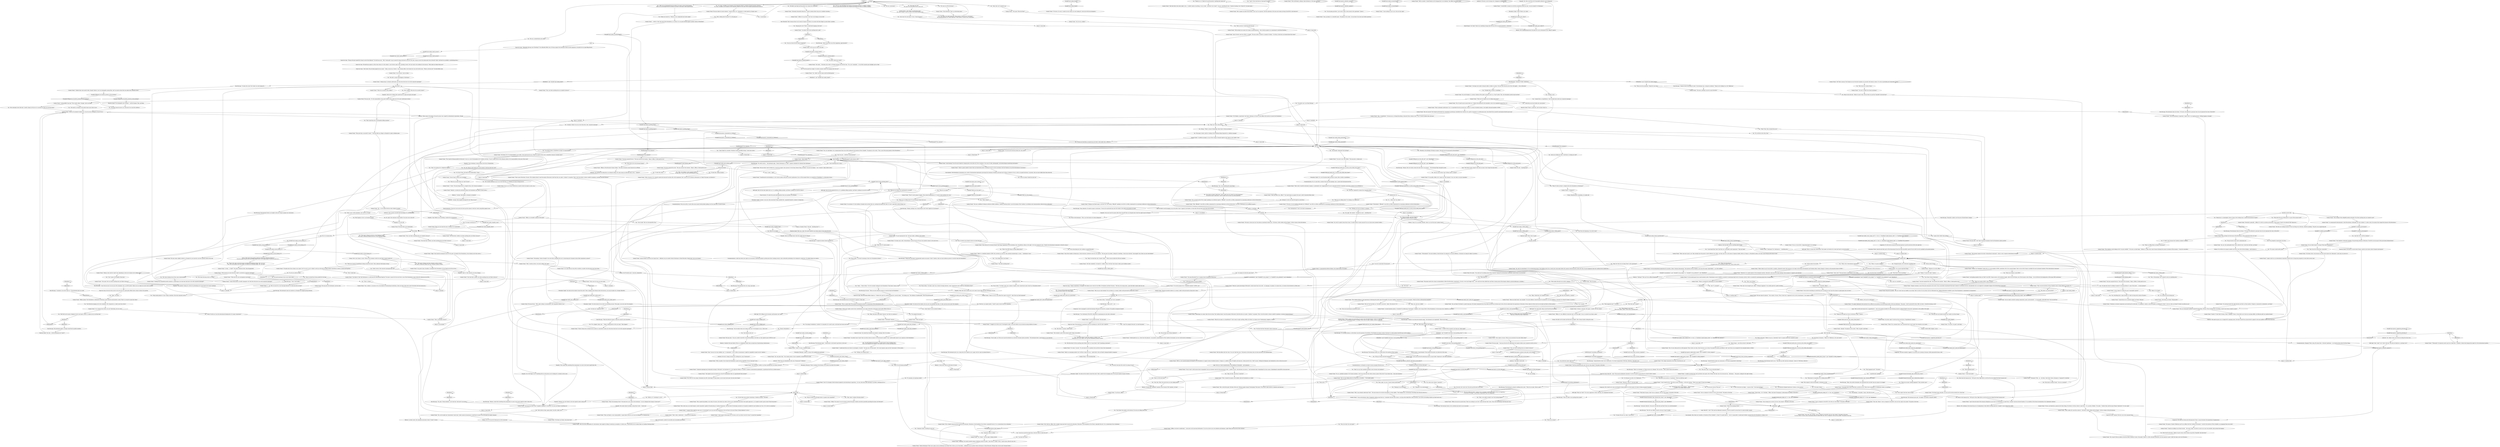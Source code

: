 # APT / TOMAS THE SPONSOR
# The sponsor, in Smoker's apartment #28.
# ==================================================
digraph G {
	  0 [label="START"];
	  1 [label="input"];
	  2 [label="Kim Kitsuragi: \"Easy, detective. No need to jump to conclusions.\" He eyes the spectacled man near the window, who smiles and spreads his hands."];
	  3 [label="Empathy: Perhaps your new friends in the tent might be able to help you?"];
	  4 [label="Sunday Friend: \"And listening! It has the most objective vantage point in the entire city. Not to mention a vast array of radio, photographic, and meteorological monitoring instruments.\""];
	  5 [label="You: \"You still haven't told me who he is.\""];
	  6 [label="Sunday Friend: \"La communauté internationale is what Revacholians colloquially call *the Coalition*. In other words, the nations that stopped the disaster of the Revolution.\""];
	  7 [label="Jump to: [coalition hub]"];
	  8 [label="You: \"What about the rest of Revachol? Is it part of the normal world?\""];
	  9 [label="You: \"It's like every time I'm talking to people I'm choosing Option D, 'none of the above'... Is that moralism?\""];
	  10 [label="Variable[\"apt.sunday_being_sponsored\"]"];
	  11 [label="Variable[\"apt.sunday_being_sponsored\"]", shape=diamond];
	  12 [label="!(Variable[\"apt.sunday_being_sponsored\"])", shape=diamond];
	  13 [label="You: (Show him the silk robe.) \"Before we get to that, tell me where you got this *beautiful* silk robe from?\""];
	  14 [label="Variable[\"apt.smoker_room_canopy_orb\"] == true  or  CheckItem(\"jacket_kimono_robe\")  or  CheckItem(\"hat_samaran\")"];
	  15 [label="Variable[\"apt.smoker_room_canopy_orb\"] == true  or  CheckItem(\"jacket_kimono_robe\")  or  CheckItem(\"hat_samaran\")", shape=diamond];
	  16 [label="!(Variable[\"apt.smoker_room_canopy_orb\"] == true  or  CheckItem(\"jacket_kimono_robe\")  or  CheckItem(\"hat_samaran\"))", shape=diamond];
	  17 [label="You: (Point to the silk robe.) \"Before we get to that, tell me where you got this *beautiful* silk robe from?\""];
	  18 [label="Jump to: [main hub]"];
	  19 [label="Sunday Friend: He pats his pockets. \"But, oh! I don't have my leaflets on me today. That's too bad. You can always call our information line. Making information available is part of the Moralintern's commitment to transparency.\""];
	  20 [label="Variable[\"doomed.dicemaker_logic_silenced_the_victim\"]  and  IsKimHere()"];
	  21 [label="Variable[\"doomed.dicemaker_logic_silenced_the_victim\"]  and  IsKimHere()", shape=diamond];
	  22 [label="!(Variable[\"doomed.dicemaker_logic_silenced_the_victim\"]  and  IsKimHere())", shape=diamond];
	  23 [label="Variable[\"apt.sunday_break\"]"];
	  24 [label="Variable[\"apt.sunday_break\"]", shape=diamond];
	  25 [label="!(Variable[\"apt.sunday_break\"])", shape=diamond];
	  26 [label="Sunday Friend: \"Oh? That's unusual. The Oranjese are not the kind of people you associate with heinous crimes. It's such an upstanding and responsible country...\""];
	  27 [label="You: \"Yeah, that's all I wanted to say.\""];
	  28 [label="You: \"That's all. That's who he was.\""];
	  29 [label="Lelyhub"];
	  30 [label="Sunday Friend: \"Aha, a *condottiere*,\" the man says, as though describing a character from a fantasy novel. \"Yes, it's hard to believe they still exist.\""];
	  31 [label="You: \"What kind of a timetable are we talking about here?\""];
	  32 [label="Sunday Friend: \"Well, I would say that is very bad, indeed. Not super.\""];
	  33 [label="You: \"His name is Garte, and he's working at the Whirling-in-Rags disguised as a cafeteria manager.\""];
	  34 [label="IsKimHere()"];
	  35 [label="IsKimHere()", shape=diamond];
	  36 [label="!(IsKimHere())", shape=diamond];
	  37 [label="Kim Kitsuragi: \"You do realize what you're doing, don't you?\" He whispers to you, *sotto voce*."];
	  38 [label="Empathy: Did he love it before they made him do it again and again and again?"];
	  39 [label="Sunday Friend: \"What do you mean by that, officer?\""];
	  40 [label="You: \"I'm saying it establishes a *pattern* of criminality. Do I need to get a cork board and some yarn here?\""];
	  41 [label="You: \"Nothing. Just doing my job.\""];
	  42 [label="Sunday Friend: \"*Thousands* of corporate secrets may be at stake here. I shudder to think what damage that might do to the international markets...\""];
	  43 [label="Kim Kitsuragi: \"It's certainly serious, sir. But there's also the question of jurisdiction. The Wayfarer Act places certain *strictures* on what matters the RCM may involve itself in.\""];
	  44 [label="Kim Kitsuragi: \"I suspect he doesn't know the half of it.\""];
	  45 [label="Electrochemistry: Turn her in now and you'll never get the chance to feel her sweet young flesh against yours."];
	  46 [label="Half Light: Don't let the paintjob fool you, it's a goddamn killing machine, and there's nothing you can do to stop it!"];
	  47 [label="You: \"Are you saying I should just give up?\""];
	  48 [label="Jump to: [Archer Hub]"];
	  49 [label="IsDaytime()"];
	  50 [label="IsDaytime()", shape=diamond];
	  51 [label="!(IsDaytime())", shape=diamond];
	  52 [label="You: \"Thank you, sir. I think we've got the picture. Anything else stand out?\""];
	  53 [label="Jump to: [main hub]"];
	  54 [label="You: \"Can you tell me about your friend?\"\n\"Can you tell me about your friend again?\""];
	  55 [label="Rhetoric: Except that *candidate* members never become *full* members, do they?"];
	  56 [label="Sunday Friend: \"A supranational political alliance, the United States of Occident.\""];
	  57 [label="Sunday Friend: \"Yes. As I said before, I'm a commissioner from Sur-la-Clef working for the Institute of Price Stabilité.\" He glances at his watch. \"This is one of the main projects of the Moralintern.\""];
	  58 [label="You: \"What's an official like you doing in Martinaise?\""];
	  59 [label="Sunday Friend: \"Oh, yes, the big bad Coalition crushed the Revolution. Tell me, if the revolution was succeeding, would it have been crushed so easily?\""];
	  60 [label="Sunday Friend: \"Now, enough of this delightful political interlude. Was there anything else you wanted to ask?\""];
	  61 [label="You: \"I don't think I'm a moralist. Moralism sounds incredibly boring. I want more action.\""];
	  62 [label="Sunday Friend: \"You have acquired the hat.\" He assesses the situation. \"Keep it, officer, it looks good on you.\""];
	  63 [label="Sunday Friend: \"You have acquired the robe.\" He assesses the situation. \"Keep it, officer, it looks good on you.\""];
	  64 [label="IsKimHere()"];
	  65 [label="IsKimHere()", shape=diamond];
	  66 [label="!(IsKimHere())", shape=diamond];
	  67 [label="Kim Kitsuragi: \"No, that's not his...\" the lieutenant sighs. \"Martin Martinaise is a *joke*, a generic nickname for someone from Martinaise.\""];
	  68 [label="You: \"About Oranje -- just tell me what it's like there.\""];
	  69 [label="Sunday Friend: \"Of course. Let me just say it has been an emotional week for me.\" He forms a little rooftop with his fingers. Cold air comes in from the balcony."];
	  70 [label="You: (Turn to the lieutenant.) \"This is just the break we've been looking for!\""];
	  71 [label="You: \"Is it because you did it, Mr. Villedrouin?\""];
	  72 [label="Sunday Friend: \"Let's just say that the labouring classes can get rather *expressive* with their profanities.\""];
	  73 [label="You: \"Were any of them huge? Like 200 kilograms huge?\"\n\"Were any of them the Giant of Koko Nur?\""];
	  74 [label="IsKimHere()"];
	  75 [label="IsKimHere()", shape=diamond];
	  76 [label="!(IsKimHere())", shape=diamond];
	  77 [label="Sunday Friend: \"It's been such a wild, *extraordinary* success thus far. We are very excited to take it to the next level...\""];
	  78 [label="You: \"Enjoying the view? There's a dead body hanging in the tree!\""];
	  79 [label="Jump to: [Lelyhub]"];
	  80 [label="You: \"Cool. I guess we'll handle it from here.\""];
	  81 [label="You: \"What if I told you it was the international headquarters of a major corporation?\""];
	  82 [label="You: \"He may not look like an corporate spy, but that's what makes him so effective.\""];
	  83 [label="You: \"He's extremely clever like that. Careful, though, he'll also try to convince you that you owe him money.\""];
	  84 [label="You: \"Drugs make people do *crazy* things sometimes, like steal corporate secrets.\""];
	  85 [label="Empathy: Your partner's doing you a favour by pretending not to have heard your insane ramblings."];
	  86 [label="Jump to: [main hub]"];
	  87 [label="Sunday Friend: \"Oh yes, my friend has a great eye for these things. He refuses to tell me where it came from -- it's a mystery. Hehehe.\" He smiles. \"I believe they call this type of frame *industrial*. It's very comfy.\""];
	  88 [label="Sunday Friend: \"Now that that's settled, was there anything else you'd like to discuss?\""];
	  89 [label="You: \"I'm still looking for the fugitive. I'll report back if I learn anything more.\"\n\"We're still looking for the fugitive. We'll report back if we learn anything more.\""];
	  90 [label="Jump to: [j'accusehub]"];
	  91 [label="Sunday Friend: \"Corporate espionage may technically be legal in *Revachol*, but elsewhere it's a very high-level offence. It violates a number of international agreements, in particular the First La Cherte Accord...\""];
	  92 [label="Jump to: [main hub]"];
	  93 [label="Reaction Speed: That was a wink. Your good cop/idiot cop routine seems to have done the trick."];
	  94 [label="Sunday Friend: He nods. \"Anything else?\""];
	  95 [label="Jump to: [secondhub]"];
	  96 [label="You: \"I got it. You're only here on *personal* business.\""];
	  97 [label="Sunday Friend: \"Précisément. *Officially* I am still in La Delta, preparing for an upcoming conference on fuel oil derivatives...\""];
	  98 [label="Sunday Friend: \"Why, *officially* I am still in La Delta, preparing for an upcoming conference on fuel oil derivatives. I'm only in Martinaise in an unofficial capacity...\""];
	  99 [label="Sunday Friend: \"Mais que faites-vous, officer?\" Your hand bumps up against the man's solid if somewhat fleshy chest."];
	  100 [label="You: \"Nothing, just lost my balance a moment.\""];
	  101 [label="You: \"But this is an urgent matter. I *need* to get in touch with the Committee.\""];
	  102 [label="Sunday Friend: \"My friend, my friend, what about him?\""];
	  103 [label="Variable[\"TASK.get_hardie_boys_to_tell_you_the_whole_story_done\"]"];
	  104 [label="Variable[\"TASK.get_hardie_boys_to_tell_you_the_whole_story_done\"]", shape=diamond];
	  105 [label="!(Variable[\"TASK.get_hardie_boys_to_tell_you_the_whole_story_done\"])", shape=diamond];
	  106 [label="Sunday Friend: \"Officers of the Revachol Citizens Militia.\" The man in business-casual removes his cuff links."];
	  107 [label="Sunday Friend: \"How did any of us become friends? Bad things happening on the Insulindian isola. Oil platforms ablaze in the night. Civil wars lasting for years. Finally, the international community is forced to step in.\""];
	  108 [label="Sunday Friend: \"We're old friends, nothing's taboo between us. He comes and goes.\""];
	  109 [label="Sunday Friend: \"I'm sure you'll see him around, he's very active.\""];
	  110 [label="You: \"The man who was lynched outside your window was from Oranje.\""];
	  111 [label="You: \"I'm not going anywhere, I just want to take a look around in this apartment.\" [Leave.]"];
	  112 [label="Esprit de Corps: Superior? But he's not in the command chain..."];
	  113 [label="Variable[\"apt.sponsor_authority_dont_play_on_his_terms\"]"];
	  114 [label="Variable[\"apt.sponsor_authority_dont_play_on_his_terms\"]", shape=diamond];
	  115 [label="!(Variable[\"apt.sponsor_authority_dont_play_on_his_terms\"])", shape=diamond];
	  116 [label="Sunday Friend: \"Drummers? Why... no... but then, I don't know what a drummer is *supposed* to look like.\""];
	  117 [label="Half Light: Yes, back inside. Keep yourself safe from the killing."];
	  118 [label="Sunday Friend: \"Well, that's the strangest part, officer. *Nothing* happened. It was oddly quiet for a public lynching.\""];
	  119 [label="Sunday Friend: \"Oh, yes. Sur-la-Clef is *mega-benevolent* to its darlings.\""];
	  120 [label="You: \"Yeah, I'm what they call a *master 'bater*.\" (Brush some invisible dirt off your shoulder.)"];
	  121 [label="Reaction Speed: There's a joke here, and you know what it is."];
	  122 [label="Sunday Friend: \"Hmmm, that could be *quite* bad, depending on what sort of place you're talking about.\""];
	  123 [label="You: \"Probably like a Frittte or something.\""];
	  124 [label="Jump to: [main hub]"];
	  125 [label="Sunday Friend: The man nods. \"It's the responsibility of any good welfare state to take care of its most unfortunate citizens.\""];
	  126 [label="Sunday Friend: \"What else has your investigation uncovered?\""];
	  127 [label="You: \"His dad's a major drug kingpin in Martinaise.\""];
	  128 [label="Kim Kitsuragi: The lieutenant gives you a sharp look. He's bailed you out, again, but he's none too pleased about it."];
	  129 [label="Empathy: Well, that wasn't pretty, but you do seem to have taken the heat off Klaasje, for now."];
	  130 [label="Kim Kitsuragi: \"Doing one's job doesn't automatically make one anyone's *bitch*. Besides, there are more nefarious powers to work for than the Moralintern.\""];
	  131 [label="Jump to: [friend hub]"];
	  132 [label="Kim Kitsuragi: \"I think we can drop the drummer-angle,\" the lieutenant says impatiently. \"That was my bad.\""];
	  133 [label="Jump to: [Archer Hub]"];
	  134 [label="Sunday Friend: \"You see, in addition to being an airborne artillery platform, Coalition Warship Archer is also the linchpin of the Coalition's surveillance and communications infrastructure in Revachol.\""];
	  135 [label="Sunday Friend: \"Kedra is a candidate member of EPIS. But, between you and me, their potential membership is a more... *contentious* issue.\""];
	  136 [label="Sunday Friend: \"EPIS is a very special program developed by the Moralintern to support certain Occidental nations. It began as a unified system of weights and measures, which proved to be a *wild* success. Nothing but kilograms and centimetres as far as the eye can see!\""];
	  137 [label="You: \"I was asking about your friend.\""];
	  138 [label="You: \"What do you mean?\""];
	  139 [label="many_things"];
	  140 [label="You: \"What about it?\""];
	  141 [label="Jump to: [coalition hub]"];
	  142 [label="Kim Kitsuragi: \"Basically it makes sure the price of bread doesn't change.\""];
	  143 [label="You: \"Moralism is the ideology of foreign occupiers. Revachol must be governed by Revacholians!\""];
	  144 [label="You: \"Thanks, I've got all I need.\" [Leave.]"];
	  145 [label="Jump to: [main hub]"];
	  146 [label="Variable[\"apt.sponsor_authority_superior\"]"];
	  147 [label="Variable[\"apt.sponsor_authority_superior\"]", shape=diamond];
	  148 [label="!(Variable[\"apt.sponsor_authority_superior\"])", shape=diamond];
	  149 [label="show stop hub"];
	  150 [label="Kim Kitsuragi: The lieutenant is already scribbling down notes. \"What do you mean, 'like in a play'?\""];
	  151 [label="You: \"I'm in-between names right now.\""];
	  152 [label="Kim Kitsuragi: \"Sounds like the victim *was* unconscious. Or at least incapacitated. Well done, detective.\" He nods to you."];
	  153 [label="Sunday Friend: \"Those funny... Oh.\" He blinks. \"Officer, that kind of language is unbecoming of an officer of the RCM...\""];
	  154 [label="You: \"Why didn't you call the RCM?\""];
	  155 [label="You: \"This is *fascinating*, but I wanted to ask you something else.\""];
	  156 [label="Volition: See? He didn't get it. Good job, jokemeister."];
	  157 [label="Sunday Friend: \"I do hope you're able to bring his killer or killers to justice. We must show that the rule of law still applies... even in Revachol.\""];
	  158 [label="You: \"Kipts. You know.\""];
	  159 [label="Sunday Friend: When you turn back the man is looking at you expectantly."];
	  160 [label="Sunday Friend: \"He... so you spoke with the victim *before* he died?\""];
	  161 [label="Half Light: YES. Killing was his business and business was *good*."];
	  162 [label="You: \"You hear that Kim? Revachol's lucky to have me.\""];
	  163 [label="IsKimHere()"];
	  164 [label="IsKimHere()", shape=diamond];
	  165 [label="!(IsKimHere())", shape=diamond];
	  166 [label="Sunday Friend: \"Now that that's settled, was there anything else you'd like to discuss?\""];
	  167 [label="IsKimHere()"];
	  168 [label="IsKimHere()", shape=diamond];
	  169 [label="!(IsKimHere())", shape=diamond];
	  170 [label="Esprit de Corps: \"Family connections, I'd imagine? His father-in-law works for the Office of Standards and Best Practices.\" With that, the woman exits, a grey file folder tucked under her arm."];
	  171 [label="You: (Turn to Kim.) \"So what I'm hearing is that we're Moralintern bitches?\""];
	  172 [label="You: Consequences? I don't care about consequences!"];
	  173 [label="You: \"What are you talking about? I'm looking at you right now!\""];
	  174 [label="You: (Attempt to stick your hand through his astral form.)"];
	  175 [label="IsKimHere()"];
	  176 [label="IsKimHere()", shape=diamond];
	  177 [label="!(IsKimHere())", shape=diamond];
	  178 [label="Sunday Friend: \"I don't mean to discourage you, of course, just to say that it won't be *easy* to reach the Committee.\""];
	  179 [label="You: \"Do you know any of these tinkerers?\""];
	  180 [label="Sunday Friend: \"Was there anything else?\""];
	  181 [label="Sunday Friend: \"My friend comes and goes. I'm sure you'll see him around, he's a busy bee.\""];
	  182 [label="Sunday Friend: \"Martin Martinaise? That's not a name. Are you referring to my friend? But I told you, he's from Kedra -- definitely not just another Martin Martinaise or Raoul Revachol. Perhaps that's why he and I became friends...\""];
	  183 [label="Sunday Friend: \"But now that I start to think of it, it was for an improv class anyway. It's this funny theatre thing, you know,\" he moves his fingers, \"very *creative*, helps relieve stress.\""];
	  184 [label="Sunday Friend: \"I'm all ears, officer.\""];
	  185 [label="You: \"Didn't you say that candidate members never become real members?\""];
	  186 [label="You: \"Which arts?\""];
	  187 [label="Jump to: [friend hub]"];
	  188 [label="Sunday Friend: \"Do you think *peace* is boring? What about *prosperity*?\""];
	  189 [label="Jump to: [coalition hub]"];
	  190 [label="Sunday Friend: \"Exactly. *I* don't find it boring, I find it *fulfilling*. Peace is what allows me to have my morning coffee, my afternoon golf, my sundown friends.\""];
	  191 [label="Sunday Friend: \"Are we really so bad for wanting compromise, peace, and prosperity -- on reasonable, achievable terms? Ask yourself that.\""];
	  192 [label="Sunday Friend: \"Well, do you value freedom? Do you believe in a normal, stable world governed by democratic values?\""];
	  193 [label="Perception (Taste): Jamrock and other parts of the International Zone have been mercifully spared of Sur-la-Clef's love for meatballs and mashed potatoes."];
	  194 [label="Variable[\"apt.sponsor_suggestion_personal_q\"]"];
	  195 [label="Variable[\"apt.sponsor_suggestion_personal_q\"]", shape=diamond];
	  196 [label="!(Variable[\"apt.sponsor_suggestion_personal_q\"])", shape=diamond];
	  197 [label="You: (Point to the Samaran hat.) \"We'll get to that. Right after you tell me the story behind the black Samaran hat.\""];
	  198 [label="Sunday Friend: \"Officer, it's very difficult to describe what I saw that night. It was so surreal to me, like in a play.\""];
	  199 [label="Variable[\"XP.figured_out_the_odd_sole\"]  and  IsKimHere()"];
	  200 [label="Variable[\"XP.figured_out_the_odd_sole\"]  and  IsKimHere()", shape=diamond];
	  201 [label="!(Variable[\"XP.figured_out_the_odd_sole\"]  and  IsKimHere())", shape=diamond];
	  202 [label="IsKimHere()"];
	  203 [label="IsKimHere()", shape=diamond];
	  204 [label="!(IsKimHere())", shape=diamond];
	  205 [label="Variable[\"apt.sunday_reaction_joke\"]"];
	  206 [label="Variable[\"apt.sunday_reaction_joke\"]", shape=diamond];
	  207 [label="!(Variable[\"apt.sunday_reaction_joke\"])", shape=diamond];
	  208 [label="Esprit de Corps: \"Remember that guy, Ace Ulsterberg?\" the redheaded officer asks. He leans against the doorframe while his bald companion is hunched over an open filing drawer..."];
	  209 [label="Variable[\"apt.sunday_accused_friend\"]"];
	  210 [label="Variable[\"apt.sunday_accused_friend\"]", shape=diamond];
	  211 [label="!(Variable[\"apt.sunday_accused_friend\"])", shape=diamond];
	  212 [label="You: (Shrug.) \"What's a bunch of dead kipts where there's fortune and glory?\""];
	  213 [label="Sunday Friend: \"As I said, the loss of any life is terrible, no matter who the person may have been...\""];
	  214 [label="Sunday Friend: \"What sort of a fugitive are we talking about here?\""];
	  215 [label="Sunday Friend: \"Now, was there something else you wanted to discuss?\""];
	  216 [label="You: \"I meant that as a hypothetical. I don't actually know about any corporate espionage.\""];
	  217 [label="Sunday Friend: \"Yes, well. As I was saying: Colonialism has left a dark legacy in many places, one we must move past, but also never forget.\""];
	  218 [label="IsKimHere()"];
	  219 [label="IsKimHere()", shape=diamond];
	  220 [label="!(IsKimHere())", shape=diamond];
	  221 [label="You: \"No, this was after he died.\""];
	  222 [label="You: \"That's a shame.\""];
	  223 [label="Sunday Friend: \"Tsk-tsk. Racial slurs certainly have no place in a pluralistic society, but what does that have to do with corporate espionage?\""];
	  224 [label="Sunday Friend: \"There's no way I can submit this report to the ICP -- they'd have my head examined!\""];
	  225 [label="Sunday Friend: \"Now that that's settled, was there anything else you'd like to discuss?\""];
	  226 [label="Jump to: [main hub]"];
	  227 [label="You: \"For some reason he gives you a discount if you trash the cafeteria.\""];
	  228 [label="Jump to: [secondhub]"];
	  229 [label="Jump to: [starthub]"];
	  230 [label="Sunday Friend: \"That's why it would be extremely irregular, or potentially even *inappropriate* for me to intercede with the Committee concerning a district I'm not officially in.\""];
	  231 [label="Half Light: Don't let the shiny lights fool you, it's a goddamn killing machine, and there's nothing you can do to stop it!"];
	  232 [label="IsKimHere()"];
	  233 [label="IsKimHere()", shape=diamond];
	  234 [label="!(IsKimHere())", shape=diamond];
	  235 [label="Sunday Friend: \"Yes, you've made your *persistence* quite clear. Under normal circumstances I would have to insist you go through the regular channels.\""];
	  236 [label="IsKimHere()"];
	  237 [label="IsKimHere()", shape=diamond];
	  238 [label="!(IsKimHere())", shape=diamond];
	  239 [label="Kim Kitsuragi: The lieutenant goes pale. 'No badge?' he mouths to himself, silently."];
	  240 [label="Rhetoric: A busy bee? What an odd choice of words."];
	  241 [label="You: \"I can hear the waves.\""];
	  242 [label="Sunday Friend: \"He's deeply enmeshed in the study of the fine arts, yes.\""];
	  243 [label="Reaction Speed: If he knows so much about Oranje, maybe he also knows about Oranjese mercenaries?"];
	  244 [label="You: \"No, prosperity sounds like a lot of fun.\""];
	  245 [label="You: \"And you're telling me *this* world here is working out well?\""];
	  246 [label="CheckEquipped(\"jacket_kimono_robe\")"];
	  247 [label="CheckEquipped(\"jacket_kimono_robe\")", shape=diamond];
	  248 [label="!(CheckEquipped(\"jacket_kimono_robe\"))", shape=diamond];
	  249 [label="Jump to: [apt.sunday_break]"];
	  250 [label="Rhetoric: But that didn't tell you anything about Oranje."];
	  251 [label="You: Say nothing."];
	  252 [label="Half Light: What was *that*?! You were supposed to *fuck* with him, not compliment the décor!"];
	  253 [label="You: \"Don't jerk my chain, paper-jockey. You did it, didn't you?\""];
	  254 [label="Kim Kitsuragi: \"There is no meaning, sir. Please excuse my colleague. This case has... been a great strain on his nerves.\""];
	  255 [label="You: \"How many of them were there?\""];
	  256 [label="You: \"What happened next?\""];
	  257 [label="Kim Kitsuragi: \"Were you able to see anything from inside?\""];
	  258 [label="Sunday Friend: \"I believe they were mostly white, though I believe I saw two Areopagites among them. And I am quite certain that one spoke with a Mesque accent.\""];
	  259 [label="Kim Kitsuragi: \"I think we have everything we need,\" the lieutenant says, closing his notebook. \"Thank you for talking to us, Mr. Villedrouin.\""];
	  260 [label="You: \"Well, that was a waste of time.\""];
	  261 [label="You: \"That's not how I would describe this guy.\""];
	  262 [label="You: \"A mercenary.\""];
	  263 [label="You: (Shake your head too.) \"History is very complicated and rarely simple.\""];
	  264 [label="Sunday Friend: \"That is extremely unfortunate. Yes, it's regrettable that this practice has a history in certain Occidental nations, even highly advanced members of EPIS...\""];
	  265 [label="You: \"I guess that's better than nothing.\""];
	  266 [label="You: \"Her name is Klaasje and she's already in police custody.\"\n\"Her name is Katarzine Alasije and she's already in police custody.\"
"];
	  267 [label="You: \"You'll find him hanging out by the roundabout. He's disguised as a really racist lorry driver.\""];
	  268 [label="Rhetoric: There seems to be plenty of room for proxy wars waged by multinational corporations, though."];
	  269 [label="Sunday Friend: \"I'll make note of your claims in my report, but I'm sorry to say it's likely to end up in the back of a filing cabinet somewhere in Mirova, unread and forgotten.\""];
	  270 [label="Sunday Friend: \"A drug-addled *spy-ring*! That sounds rather *strange*, don't you think?\""];
	  271 [label="You: \"Yeah, he should have been grateful for the help.\""];
	  272 [label="You: \"He's a ginger. What else do you need to know?\""];
	  273 [label="You: \"It's a slippery slope, man...\" (Make a sliding gesture with your hand.) \"Real slippery.\""];
	  274 [label="Sunday Friend: \"Ah, of course. Carry on then.\""];
	  275 [label="Esprit de Corps: Here the female officer chimes in: \"I believe he's part of a certain bureaucrat's security detail.\" \"No fucking way!\" The redhead is dumbfounded. \"How'd he pull that off?\""];
	  276 [label="You: (Turn back to Sunday Friend.) \"Are you a moralist?\""];
	  277 [label="IsKimHere()"];
	  278 [label="IsKimHere()", shape=diamond];
	  279 [label="!(IsKimHere())", shape=diamond];
	  280 [label="Sunday Friend: \"That's when I understood -- I should not be seeing this.\""];
	  281 [label="You: \"So what am I supposed to do?\""];
	  282 [label="You: \"Oh, right. The *Archer*. I thought you said... something else.\""];
	  283 [label="Sunday Friend: \"Perhaps your blood sugar is a bit low? As I was saying, *officially* speaking I am still in La Delta, preparing for an upcoming conference on fuel oil derivatives...\""];
	  284 [label="IsKimHere()"];
	  285 [label="IsKimHere()", shape=diamond];
	  286 [label="!(IsKimHere())", shape=diamond];
	  287 [label="Sunday Friend: \"That, my friend, is your responsabilité. I cannot take it from you, nor can you delegate it to someone else...\""];
	  288 [label="You: \"Is that... legal?\""];
	  289 [label="You: \"It's amazing. An inspiring symbol.\""];
	  290 [label="Variable[\"apt.sunday_perc_archer_saw\"]"];
	  291 [label="Variable[\"apt.sunday_perc_archer_saw\"]", shape=diamond];
	  292 [label="!(Variable[\"apt.sunday_perc_archer_saw\"])", shape=diamond];
	  293 [label="You: \"What's Kedra?\""];
	  294 [label="You: \"What's this EPIS thing you keep talking about?\""];
	  295 [label="You: \"What are you talking about? No one becomes friends that way.\""];
	  296 [label="You: \"But that doesn't tell me anything about Kedra itself. Is it warm there? Cold? Something in-between?\""];
	  297 [label="Sunday Friend: \"Martinaise? No, Martinaise is... something else.\""];
	  298 [label="You: \"Can't you just... talk like a normal person?\""];
	  299 [label="Encyclopedia: Wait, there isn't actually an *Institute of Price Stabilité*, is there? Or maybe there is... God, it's impossible to understand whether someone from the Moralintern is joking or not."];
	  300 [label="You: \"I'm sorry. Let's start over. My nerves got the best of me there.\""];
	  301 [label="You: \"Harrier Du Bois, and don't forget it.\"\n\"Lieutenant-yefreitor Harrier Du Bois.\""];
	  302 [label="secondhub"];
	  303 [label="Sunday Friend: \"I'm afraid I don't have anything else to add.\""];
	  304 [label="IsKimHere()"];
	  305 [label="IsKimHere()", shape=diamond];
	  306 [label="!(IsKimHere())", shape=diamond];
	  307 [label="Volition: C'mon. It's so juvenile. Besides, there's no way this man is going to get it."];
	  308 [label="Sunday Friend: \"Very well, *Mr. Du Bois*. You're a disgrace to the RCM. Get out, this instant!\" He points at the door.\n\"In all my years I've never seen a lieutenant-yefreitor behave this way. You're a disgrace! Get out, this instant!\" He points at the door."];
	  309 [label="Kim Kitsuragi: \"Good god, detective. One more stunt like that and they'll have you institutionalized.\""];
	  310 [label="Kim Kitsuragi: \"Hmm, the novelty dicemaker also mentioned that she didn't hear any signs of a struggle.\""];
	  311 [label="Logic: That comports with the dicemaker's testimony as well."];
	  312 [label="Sunday Friend: \"Oh, it's hard to put an exact date on it. I believe the proposal for the timetable is due to be completed around '60 or '61.\""];
	  313 [label="You: \"Pretty serious, like corporate espionage-type stuff.\""];
	  314 [label="You: \"It's Evrart Claire, the head of the Dockworkers' Union.\""];
	  315 [label="Kim Kitsuragi: \"*Very* real trouble...\""];
	  316 [label="Jump to: [Lelyhub]"];
	  317 [label="Jump to: [Lelyhub]"];
	  318 [label="Sunday Friend: \"Well, no matter. I should thank you for bringing this to our attention. Your efforts have been noted.\""];
	  319 [label="Sunday Friend: \"Now, was there anything else you wanted to discuss?\""];
	  320 [label="You: \"Hmm, that does seem kinda *tenuous* now that you mention it.\""];
	  321 [label="You: \"Just doing my job, sir.\""];
	  322 [label="Authority: Of course, you're turning over a dangerous LAWBREAKER."];
	  323 [label="Empathy: You're dooming a young woman in her hour of desperation."];
	  324 [label="Empathy: Yes, this is just the sort of reasonable authority you're looking for!"];
	  325 [label="Untitled hub (12)"];
	  326 [label="Sunday Friend: The man frowns. \"Well, under ordinary circumstances, the Committee contacts *you*.\""];
	  327 [label="Perception (Sight): It looks, to your eye, like some kind of long, metallic fish, suspended beneath a number of ceiling fans..."];
	  328 [label="archerreactionhub"];
	  329 [label="Perception (Sight): You look out the window, but you can't see anything. But then, it's dark, and your eyes aren't the sharpest..."];
	  330 [label="Perception (Sight): It's a set of position lights moving in unison, like a restless constellation..."];
	  331 [label="Logic: He didn't see the hanging, he saw the little *show* staged by the Hardies. Let him talk. He may know more than even he knows."];
	  332 [label="Jump to: [Archer Hub]"];
	  333 [label="Variable[\"apt.sponsor_perc_waves\"]"];
	  334 [label="Variable[\"apt.sponsor_perc_waves\"]", shape=diamond];
	  335 [label="!(Variable[\"apt.sponsor_perc_waves\"])", shape=diamond];
	  336 [label="You: \"Fine, but what's his real name?\""];
	  337 [label="Sunday Friend: \"Debating. You should consider joining a debating society for adults. I hear they're *oodles* of fun. I used to have a flyer for one, but...\""];
	  338 [label="Sunday Friend: \"The Insulindian Bay.\""];
	  339 [label="Jump to: [friend hub]"];
	  340 [label="Jump to: [main hub]"];
	  341 [label="You: \"It's usually the most boring one.\""];
	  342 [label="Sunday Friend: \"But not *too* far below, no. Too below is also bad -- below, *but close to* 2%.\""];
	  343 [label="You: \"No, I'm good.\""];
	  344 [label="Sunday Friend: \"That's why the Institute of Price Stabilité works to keep inflation just below 2%...\""];
	  345 [label="Sunday Friend: \"But of course!\""];
	  346 [label="Sunday Friend: \"It's moving towards the right direction and that's all that matters. Progress is measured in centimetres, my friend.\""];
	  347 [label="Sunday Friend: \"It's against diplomatic best practices for an official in my position to be discussing murders with local militiamen.\" He pauses. \"And I'm pressed for time. After you leave, I should be leaving as well.\""];
	  348 [label="You: \"What makes Revachol Sur-la-Clef's 'darling'?\""];
	  349 [label="Sunday Friend: \"That's really all I can tell you about it.\" He forms a little rooftop with his fingers. Cold air sweeps in from the balcony."];
	  350 [label="Sunday Friend: \"I was on the balcony when it happened, getting some fresh air. I remember that first they came in, carrying what looked like a body, and then I saw all the surrounding windows go dead one-by-one...\""];
	  351 [label="You: \"*I* don't even have my badge -- so spin on this!\" (Give him the finger.)"];
	  352 [label="You: \"I am Detective Raphaël Ambrosius Costeau, at your service.\""];
	  353 [label="Sunday Friend: \"I couldn't see their faces well, and there were quite a few of them. But they were very loud and very... Martinaise...\" He pauses, looking for the right wording."];
	  354 [label="You: \"What happened next?\" (Proceed.)"];
	  355 [label="Visual Calculus: Sound familiar? That matches the prints you observed at the scene."];
	  356 [label="IsKimHere()  and  Variable[\"apt.sunday_break\"]"];
	  357 [label="IsKimHere()  and  Variable[\"apt.sunday_break\"]", shape=diamond];
	  358 [label="!(IsKimHere()  and  Variable[\"apt.sunday_break\"])", shape=diamond];
	  359 [label="Conceptualization: A chill runs down your spine as you envision a half-dozen people in professional attire standing around a chair awkwardly pretending to be waiting for a motor-bus. It's neither funny nor creative."];
	  360 [label="Variable[\"apt.sunday_volition_joke\"]"];
	  361 [label="Variable[\"apt.sunday_volition_joke\"]", shape=diamond];
	  362 [label="!(Variable[\"apt.sunday_volition_joke\"])", shape=diamond];
	  363 [label="Sunday Friend: \"You'll be in-between jobs soon! Get out, this instant!\" He points at the door."];
	  364 [label="Sunday Friend: The man shakes his head solemnly. \"A great shame, yes. Colonialism is a dark spectre in Oranje's past...\""];
	  365 [label="You: \"I think they may have broken into some places.\""];
	  366 [label="You: \"There's this ugly-ass kid who hangs out behind the Whirling-in-Rags. He's your guy.\"\n\"Cuno. He's this punk-ass kid who hangs out behind the Whirling-in-Rags. He's your guy.\""];
	  367 [label="Sunday Friend: \"Evrart Claire? Surely you're mistaken.\""];
	  368 [label="Sunday Friend: \"I *have*. The only thing Evrart is a fugitive from is the *exercise machine*...\""];
	  369 [label="Kim Kitsuragi: The lieutenant raises his eyebrows as though he'd stopped paying attention."];
	  370 [label="You: \"He's been stealing locusts from some cryptozoologists.\""];
	  371 [label="Sunday Friend: \"You're right, of course. What use are protocols if you don't follow them?\""];
	  372 [label="Jump to: [main hub]"];
	  373 [label="Jump to: [main hub]"];
	  374 [label="You: What do you mean?"];
	  375 [label="Sunday Friend: The man looks at you expectantly."];
	  376 [label="Inland Empire: You *knew* there was something strange about this one! He's an astral projection, a phantasm!"];
	  377 [label="You: \"You said you weren't really here. I had to make sure you weren't an astral projection.\"\n\"He said he wasn't really here. I had to make sure he wasn't an astral projection.\""];
	  378 [label="Rhetoric: In other words, the committee only knows what it *wants* to know."];
	  379 [label="Sunday Friend: \"It was *such* a wild success that we expanded it into an economic union for the processing of steel -- another success. And between you and me... the Moralintern feels *emboldened* by this success. Emboldened to take EPIS to the next level.\""];
	  380 [label="You: \"Is it going to be like this place here?\""];
	  381 [label="Perception (Hearing): A baby is crying in the neighbouring apartment."];
	  382 [label="You: \"What do you mean?\""];
	  383 [label="Sunday Friend: \"No, *listen*,\" he says again, looking outside..."];
	  384 [label="You: \"So all you can tell me about him is that he's here to study the arts?\""];
	  385 [label="Sunday Friend: \"He's a truly free spirit. He likes all the arts. Perhaps graphic design? Printmaking? Who knows? The world is open wide for a talented youth like him.\""];
	  386 [label="You: \"Your friend, the smoker on the balcony. We were just talking about him.\""];
	  387 [label="coalition hub"];
	  388 [label="You: \"How does this benefit us, exactly?\""];
	  389 [label="Sunday Friend: \"Oranje's economy is one of the most advanced in the world. It has successfully transitioned from heavy industry to advanced services, and generally acts as an engine for sustainable change in the international community.\""];
	  390 [label="Rhetoric: The smile he gives you is straight off a campaign poster, the kind of smile focus group-tested to appeal to the most gullible swathe of the electorate."];
	  391 [label="You: \"Martinaise doesn't seem very normal, or stable, to me.\"\n\"Martinaise isn't very stable, even with the Moralintern giving us money.\""];
	  392 [label="Variable[\"apt.sponsor_commented_on_clothing\"]"];
	  393 [label="Variable[\"apt.sponsor_commented_on_clothing\"]", shape=diamond];
	  394 [label="!(Variable[\"apt.sponsor_commented_on_clothing\"])", shape=diamond];
	  395 [label="Sunday Friend: \"What's there to say? Sur-la-Clef is a modern, urbanized country that measures very high on the Human Development and Freedom Index. Mostly, though, it's known as the executive heart of *EPIS*...\""];
	  396 [label="Sunday Friend: \"Because a great percentage of Revachol's culture hails from Sur-la-Clef -- its language, its people, its cuisine even, or at least in the downtown La Delta area.\""];
	  397 [label="Suggestion: The tone somehow suggests to you that you're starting to become a little sponsored by him as well."];
	  398 [label="Authority: Yes. Make it clear you're the one setting the terms here..."];
	  399 [label="IsKimHere()"];
	  400 [label="IsKimHere()", shape=diamond];
	  401 [label="!(IsKimHere())", shape=diamond];
	  402 [label="Variable[\"apt.sponsor_hl_fuck_with_him\"]"];
	  403 [label="Variable[\"apt.sponsor_hl_fuck_with_him\"]", shape=diamond];
	  404 [label="!(Variable[\"apt.sponsor_hl_fuck_with_him\"])", shape=diamond];
	  405 [label="Composure: He's clearly not a man accustomed to being spoken to in that manner, let alone to being accused of *murder*."];
	  406 [label="You: \"My name's Harry.\""];
	  407 [label="You: \"Around these parts I go by Tequila... Tequila Sunset.\"\n\"I *prefer* to be called Tequila Sunset.\""];
	  408 [label="You: \"Are you sure at least *one* of them wasn't a woman?\""];
	  409 [label="starthub"];
	  410 [label="Sunday Friend: \"All I can say is that it was late.\""];
	  411 [label="Sunday Friend: \"My watch...\" He looks at his watch, as though noticing it for the first time. \"Yes, now I remember -- it was thirty minutes past midnight, give or take.\""];
	  412 [label="Sunday Friend: \"Which is essential for maintaining *ze social stabilité*...\""];
	  413 [label="Sunday Friend: \"Not boring, my friend. *Responsible*.\""];
	  414 [label="Rhetoric: *Darlings*? That can't be an official designation."];
	  415 [label="Sunday Friend: \"Why, it stands for progress and stability, like the Moralintern as a whole.\""];
	  416 [label="Sunday Friend: \"Well certainly one cannot rely simply on generalizations -- that would go against our commitment to individual freedoms...\""];
	  417 [label="You: \"He liked to get high and brag about war crimes he'd committed.\""];
	  418 [label="You: \"He'll tell you his name is Raphael, but his real name is Herve, so make sure you call him that.\""];
	  419 [label="Sunday Friend: \"Ah, good to hear. Excellent. On behalf of the Moralintern, let me thank you for this service...\""];
	  420 [label="Sunday Friend: \"My name is Charles Villedrouin and I'm an official with the Coalition Government. I work for the Institute of Price Stabilité, on assignment from Sur-la-Clef.\""];
	  421 [label="Sunday Friend: \"I heard you talking to my friend outside... Very good. Super. I am here to assist you in any way possible. Ask me about the hanging.\""];
	  422 [label="Sunday Friend: \"I'm afraid I must *insist* that you tell me what you know. Or I'll be forced to make a *very* unfavourable report to my superiors at the Moralintern.\""];
	  423 [label="Sunday Friend: \"Right. That should be enough for the ICP. Very good. On behalf of the Moralintern, let me thank you for this service...\""];
	  424 [label="Sunday Friend: \"Ah, very good, then.\" Your remark seems to have completely vanished from his mind."];
	  425 [label="Authority: He won't, though, because he's nothing but a sissy *bureaucrat*."];
	  426 [label="Jump to: [main hub]"];
	  427 [label="You: Oh, right. She could get in big trouble if I turn her over to the ICP."];
	  428 [label="Esprit de Corps: \"Don't know. He just kinda popped into my mind.\" \"Ahem, excuse me, Chester,\" says a female officer who threads her way into the file room. \"Where is old Ace now?\" the bald officer asks."];
	  429 [label="Sunday Friend: \"Fascinating. I always thought it was more like a dragonfly. But isn't it interesting how humanity always finds inspiration in nature?\""];
	  430 [label="Kim Kitsuragi: The lieutenant nods to you. \"That lines up with *previous testimony*, doesn't it? Well done, detective.\""];
	  431 [label="main hub"];
	  432 [label="You: \"You're describing how the Coalition occupied Revachol.\""];
	  433 [label="You: \"Is Revachol going to be part of EPIS?\""];
	  434 [label="Jump to: [friend hub]"];
	  435 [label="Variable[\"apt.sponsor_perc_baby_crying\"]"];
	  436 [label="Variable[\"apt.sponsor_perc_baby_crying\"]", shape=diamond];
	  437 [label="!(Variable[\"apt.sponsor_perc_baby_crying\"])", shape=diamond];
	  438 [label="Sunday Friend: \"No, no, candidate members *do* become members, why do we even have the whole system in place if they don't? It just takes time -- time and evaluation.\""];
	  439 [label="Sunday Friend: \"Whatever you wish, officer.\""];
	  440 [label="Sunday Friend: \"The Coalition is only looking out for *ze price stabilité*.\" He raises an index finger. \"Inflation is a killer, like a heart disease blocking the normal circulation of the economy -- It must be controlled...\""];
	  441 [label="Volition: It's not like you're going to gather any forces soon with all that drinking -- and he knows it."];
	  442 [label="You: \"Which one of them is more EPIS?\""];
	  443 [label="Sunday Friend: \"But they are working towards it! You're all doing very well here, relatively speaking.\" He gives you an approving nod."];
	  444 [label="Sunday Friend: \"Oranje is an *exemplary* nation who, as a core member of EPIS, contributes 28% of our annual budget. Next to Sur-la-Clef, Oranje is probably the most prominent member of the international community.\""];
	  445 [label="Sunday Friend: \"Sure, go ahead, it's a beautiful space.\" He glances at his watch. \"Let me know if you have any further questions.\""];
	  446 [label="Sunday Friend: \"About what?\""];
	  447 [label="You: \"You actually *witnessed* the lynching?\""];
	  448 [label="You: \"It means the jig's up, creep. I am the law!\""];
	  449 [label="Sunday Friend: \"Very well, *Harry*. You're a disgrace to the RCM. Get out of my sight, this instant!\" He points at the door."];
	  450 [label="Sunday Friend: \"That's a giant you're describing. No, they were all *quite* human, so far as I could tell.\"\n\"No, there were no *mythological giants*, I'm afraid. They were all *quite* human, so far as I could tell.\"
"];
	  451 [label="You: \"What happened next?\" (Proceed.)"];
	  452 [label="Half Light: What is it about this 'benevolence' that makes you break out in sweat and want to run for the hills?"];
	  453 [label="You: (Turn to Kim.) \"Lieutenant, are *you* a moralist?\""];
	  454 [label="Kim Kitsuragi: \"I'm a lieutenant of the RCM, dedicated to maintaining law and order in Revachol.\""];
	  455 [label="IsKimHere()"];
	  456 [label="IsKimHere()", shape=diamond];
	  457 [label="!(IsKimHere())", shape=diamond];
	  458 [label="You: \"No, what do the *letters* stand for?\""];
	  459 [label="Sunday Friend: \"What kind of name is that? You're a disgrace. Get out, this instant!\" He points at the door."];
	  460 [label="Sunday Friend: \"Very good. What else then?\""];
	  461 [label="You: \"He was a motherfucker and a killer.\""];
	  462 [label="You: \"It's okay, he told me so.\""];
	  463 [label="Sunday Friend: \"I... see. Well, you must be a very thorough detective. So what else did you learn?\""];
	  464 [label="Sunday Friend: The man seems slightly relieved, as though he's just narrowly survived a perilous bend in the road."];
	  465 [label="You: \"They turned him into a psychopathic killing machine!\""];
	  466 [label="Jump to: [Lelyhub]"];
	  467 [label="Reaction Speed: Two Areopagites and a Mesque -- could be Eugene, Theo, and Alain."];
	  468 [label="You: \"So... where *are* you, then?\""];
	  469 [label="Kim Kitsuragi: \"Yes, I was wondering the same thing.\""];
	  470 [label="You: \"I don't think I've ever noticed it before.\""];
	  471 [label="You: \"It looks like a killing machine.\""];
	  472 [label="Sunday Friend: \"But I suspect you knew that already. I can't say I'm surprised. The fine reputation of the men and women serving in the RCM is well deserved.\""];
	  473 [label="Sunday Friend: \"But the million reál view stays. You can't take that away.\" He knocks on the balcony door, his face mirrored in the darkened glass."];
	  474 [label="Sunday Friend: \"It's one day going to be a *candidate member* of EPIS, sure.\""];
	  475 [label="You: \"I had something else in mind...\""];
	  476 [label="Sunday Friend: \"But I told you, officer. He's a bright young man here to pursue his education. Education is the foundation of our future, especially the arts. It is a cornerstone of our civilization.\""];
	  477 [label="Sunday Friend: \"Your employer, technically speaking. The governing authority of Revachol. The RCM is but one part of this provisional administration.\""];
	  478 [label="Sunday Friend: \"Moralism is all about compromise and achieving the achievable. It's pragmatic, realistic, and level-headed, an ideology for *doers*. Are you a doer, my friend? It looks to me like you are.\""];
	  479 [label="Sunday Friend: \"The Occident is part of the normal world. Oranje, Sur-la-Clef...\""];
	  480 [label="Sunday Friend: \"Your full autonomy is important, I agree. But it's an ongoing process. Nothing happens overnight.\""];
	  481 [label="Sunday Friend: \"A moment, officer.\""];
	  482 [label="You: \"Start from the beginning, if you don't mind.\""];
	  483 [label="firsthub"];
	  484 [label="Jump to: [firsthub]"];
	  485 [label="You: \"What do you mean 'nothing happened'? They lynched a guy!\""];
	  486 [label="Kim Kitsuragi: \"About what time was all this happening, approximately?\""];
	  487 [label="Sunday Friend: \"I'm sorry I couldn't be of more assistance.\""];
	  488 [label="You: \"Yeah, that shit sounds like a snooze-fest.\""];
	  489 [label="Esprit de Corps: The lieutenant is practised in the art of putting on a show for one's superiors."];
	  490 [label="Sunday Friend: \"Lely? That's an interesting name.\"\n\"Ah, what a shame. A man cut down in his prime earning years.\""];
	  491 [label="Sunday Friend: \"...which is *why* the work of the Moralintern is so critical. It is our great bulwark against another century of bloodshed.\""];
	  492 [label="Sunday Friend: \"Officer, please! The Moralintern is dedicated to fostering a more tolerant and pluralistic society. There's no room for racial slurs there.\""];
	  493 [label="You: \"What? That's like a decade from now!\""];
	  494 [label="Sunday Friend: \"That is *extremely serious*!\""];
	  495 [label="Pain Threshold: That's because they're all a bunch of squares who like to sit around with their fingers up each other's assholes."];
	  496 [label="You: \"Yeah, I'm turning over a dangerous fugitive.\""];
	  497 [label="Sunday Friend: \"Besides, in certain less-advanced nations the Moralintern may defer to local custom...\""];
	  498 [label="IsKimHere()"];
	  499 [label="IsKimHere()", shape=diamond];
	  500 [label="!(IsKimHere())", shape=diamond];
	  501 [label="Variable[\"apt.sunday_halflight_job\"]"];
	  502 [label="Variable[\"apt.sunday_halflight_job\"]", shape=diamond];
	  503 [label="!(Variable[\"apt.sunday_halflight_job\"])", shape=diamond];
	  504 [label="Sunday Friend: \"Yes, it rather is. As much as I'm a true believer in international institutions, there are times when even I grow frustrated with the bureaucracy...\""];
	  505 [label="Sunday Friend: \"Corpse desecration is morally repugnant, but what does that have to do with corporate espionage?\""];
	  506 [label="cuno_did_it"];
	  507 [label="You: \"I said 'For almighty Revachol' you deaf frog-eater.\""];
	  508 [label="Sunday Friend: \"Now that that's settled, was there anything else you'd like to discuss?\""];
	  509 [label="Esprit de Corps: \"The guy who got canned for trying to arrest that diplomat?\" the bald man asks. \"Well, *technically* he got canned for being shit-faced on the job. But yeah, trying to arrest the ambassador from Gottwald *while* shit-faced was probably a contributing factor...\""];
	  510 [label="Kim Kitsuragi: He nods. \"There are more nefarious powers to work for than the Moralintern.\""];
	  511 [label="Empathy: Do you not care for anyone other than yourself? Have you thought about what this might mean for Klaasje?"];
	  512 [label="Sunday Friend: \"My friend, if it's *la responsabilité* you're after, I have good news for you: There's no need to form such a committee, because it already exists!\""];
	  513 [label="Rhetoric: He's speaking figuratively. He means he's not in Martinaise in his *official* capacity."];
	  514 [label="Conceptualization: Not just any fish, it moves like some ancient bottom-feeder gliding over the ocean floor in search of prey..."];
	  515 [label="Sunday Friend: \"But if you have information of a vital interest, they might be willing to entertain an exception. In which case, I would advise you to contact them via Coalition Warship Archer.\""];
	  516 [label="You: \"So how does one go about contacting a Coalition warship?\" (Proceed.)"];
	  517 [label="Variable[\"apt.sunday_perc_archer_saw\"]"];
	  518 [label="Variable[\"apt.sunday_perc_archer_saw\"]", shape=diamond];
	  519 [label="!(Variable[\"apt.sunday_perc_archer_saw\"])", shape=diamond];
	  520 [label="Empathy: He sounds almost mocking, saying those words -- *arrest me*."];
	  521 [label="You: \"Why do I need to go through Archer to speak to the Committee?\""];
	  522 [label="You: \"Hold on, it's *watching* us, too?\""];
	  523 [label="Jump to: [friend hub]"];
	  524 [label="You: \"And what *do* I call the Coalition?\""];
	  525 [label="Sunday Friend: \"As founding members they are *both* very EPIS. Oranje carries a lot of political weight, while Sur-la-Clef takes care of the business side of things -- Sur-la-Clef hosts the headquarters of the major EPIS institutions.\""];
	  526 [label="You: \"Democracy is a meaningless sham as long as the working class is under the boot-heel of Capital.\""];
	  527 [label="Sunday Friend: \"Do you have everything you need from me? I'm afraid we won't have the chance to speak again once you leave.\""];
	  528 [label="Variable[\"apt.sponsor_warned_you_about_leaving\"]"];
	  529 [label="Variable[\"apt.sponsor_warned_you_about_leaving\"]", shape=diamond];
	  530 [label="!(Variable[\"apt.sponsor_warned_you_about_leaving\"])", shape=diamond];
	  531 [label="You: \"Thanks for the heads up, but my work here is done.\" [Leave.]"];
	  532 [label="Conceptualization: Hanging? What a drag. He seems like a *cultured* gentleman -- you should ask him about the finer things..."];
	  533 [label="Sunday Friend: \"The economy impacts the entire *international community*, which is why it requires international oversight.\""];
	  534 [label="Sunday Friend: \"Because I *did it*?\" the man scoffs."];
	  535 [label="You: \"My apologies, I misspoke. I mean, what did you see?\""];
	  536 [label="Variable[\"yard.sense_viscal_greeting_done\"]"];
	  537 [label="Variable[\"yard.sense_viscal_greeting_done\"]", shape=diamond];
	  538 [label="!(Variable[\"yard.sense_viscal_greeting_done\"])", shape=diamond];
	  539 [label="Sunday Friend: \"Officer, the yard was pitch black. There was nothing to see. But I could still hear their voices. They were threatening to kill that poor man.\""];
	  540 [label="You: \"Were they men, women?\""];
	  541 [label="IsTHCPresent(\"revacholian_nationhood\")"];
	  542 [label="IsTHCPresent(\"revacholian_nationhood\")", shape=diamond];
	  543 [label="!(IsTHCPresent(\"revacholian_nationhood\"))", shape=diamond];
	  544 [label="Sunday Friend: \"Eventually their shouts died down, and that was all. There were no gunshots, no celebratory shouts, no anything.\""];
	  545 [label="IsKimHere()"];
	  546 [label="IsKimHere()", shape=diamond];
	  547 [label="!(IsKimHere())", shape=diamond];
	  548 [label="You: \"You didn't check your watch?\""];
	  549 [label="Sunday Friend: \"Of course, anything I can do to assist the RCM.\""];
	  550 [label="You: \"Those are all my questions. Thanks for your time.\""];
	  551 [label="You: \"That's nice of them.\""];
	  552 [label="Composure: You've managed to catch the lieutenant off guard, but only for a moment. He quickly recomposes himself."];
	  553 [label="Sunday Friend: \"A very moralist answer,\" the man nods."];
	  554 [label="Logic: God, yes. Sweet standardisation. The backbone of rationality -- and commerce."];
	  555 [label="Sunday Friend: \"Of course, I'm sorry I couldn't be the 'break' you were looking for. Good luck with the investigation.\""];
	  556 [label="You: \"As a merc, he killed a lot of people on the Semenine Islands to advance Oranjese business interests.\"\n\"As a merc, he killed a lot of people on the Semenine Islands for the sake of the Oranjese pharmaceutical industry.\""];
	  557 [label="Sunday Friend: \"Ah, he was a soldier?\""];
	  558 [label="You: \"Who's talking about the past? It's still going on!\""];
	  559 [label="Variable[\"apt.sunday_drama_hypothetically\"]"];
	  560 [label="Variable[\"apt.sunday_drama_hypothetically\"]", shape=diamond];
	  561 [label="!(Variable[\"apt.sunday_drama_hypothetically\"])", shape=diamond];
	  562 [label="Sunday Friend: \"Whew! For a moment there I was concerned that we had *quite* the situation on our hands...\""];
	  563 [label="Sunday Friend: \"What do you mean 'as a hypothetical'? I don't mean to imply anything, officer, but there's no chance you're *harbouring* a fugitive, is there?\""];
	  564 [label="Kim Kitsuragi: \"I won't tell you how to do your job. But remember, this is an RCM matter. Make sure you weigh your next words carefully.\""];
	  565 [label="Rhetoric: Somehow the man thinks of this as a compliment rather than an expression of patronizing condescension."];
	  566 [label="Drama: A bullet deftly dodged, ssssire."];
	  567 [label="IsKimHere()"];
	  568 [label="IsKimHere()", shape=diamond];
	  569 [label="!(IsKimHere())", shape=diamond];
	  570 [label="Variable[\"apt.sunday_empathy_stop\"]"];
	  571 [label="Variable[\"apt.sunday_empathy_stop\"]", shape=diamond];
	  572 [label="!(Variable[\"apt.sunday_empathy_stop\"])", shape=diamond];
	  573 [label="Authority: Don't concern yourself with the feelings of a LAWBREAKER."];
	  574 [label="Empathy: It's your call."];
	  575 [label="Untitled hub (05)"];
	  576 [label="You: (Turn to Kim.) \"So when I said I was a lackey of capital, what I should have said is that I'm a Moralintern bitch?\""];
	  577 [label="Variable[\"apt.sunday_perc_where\"]"];
	  578 [label="Variable[\"apt.sunday_perc_where\"]", shape=diamond];
	  579 [label="!(Variable[\"apt.sunday_perc_where\"])", shape=diamond];
	  580 [label="Sunday Friend: \"Unauthorised circuit-bending is a very serious matter with grave security implications, but as of the moment there is no specific law *forbidding* it, in Revachol at least...\""];
	  581 [label="Sunday Friend: \"Interesting. In a sense, that's the very idea. The Coalition doesn't want the people of Revachol to feel that they are under a *military* occupation. That is why the Archer is always careful to maintain a constant, discreet distance.\""];
	  582 [label="Volition: No, no. You can't let them give you the runaround."];
	  583 [label="Sunday Friend: \"But in that case, you would require a radio transmitter capable of broadcasting on Coalition frequencies. And that kind of technology naturally isn't typically available for non-Coalition use. Yes, it *is* a bit of a conundrum.\""];
	  584 [label="Variable[\"TASK.get_hardie_boys_to_tell_you_the_whole_story_done\"]"];
	  585 [label="Variable[\"TASK.get_hardie_boys_to_tell_you_the_whole_story_done\"]", shape=diamond];
	  586 [label="!(Variable[\"TASK.get_hardie_boys_to_tell_you_the_whole_story_done\"])", shape=diamond];
	  587 [label="Sunday Friend: \"Ah, my friend. My friend is a good young man. His family immigrated here from Kedra and life has not been easy for him. But he understands the importance of education. He has taken his future into his own hands and that's all that matters.\""];
	  588 [label="You: \"Someone's baby is crying.\""];
	  589 [label="You: \"What is this *international community*?\""];
	  590 [label="Variable[\"apt.sponsor_asked_about_oranje\"]  and  Variable[\"tc.victim_oranjese\"]"];
	  591 [label="Variable[\"apt.sponsor_asked_about_oranje\"]  and  Variable[\"tc.victim_oranjese\"]", shape=diamond];
	  592 [label="!(Variable[\"apt.sponsor_asked_about_oranje\"]  and  Variable[\"tc.victim_oranjese\"])", shape=diamond];
	  593 [label="Variable[\"tc.coalition_government\"]"];
	  594 [label="Variable[\"tc.coalition_government\"]", shape=diamond];
	  595 [label="!(Variable[\"tc.coalition_government\"])", shape=diamond];
	  596 [label="You: \"You're not answering my questions at all.\""];
	  597 [label="You: \"But why?\""];
	  598 [label="Jump to: [coalition hub]"];
	  599 [label="You: \"But what is a normal, stable world?\""];
	  600 [label="moralism answer hub"];
	  601 [label="Sunday Friend: \"You have acquired the robe.\" The man assesses the situation. \"Keep it, officer, it looks good on you.\""];
	  602 [label="Jump to: [coalition hub]"];
	  603 [label="Suggestion: No, first ask an innocuous personal question to get the interview off on the right foot."];
	  604 [label="Kim Kitsuragi: The lieutenant takes out his notebook and nods to you to proceed."];
	  605 [label="Sunday Friend: \"I got it from the head of the Samaran delegation on my trip to Lo-Manthang. It's made from a *special* charcoal-coloured bamboo. It's an emblem of the formal normalization of our diplomatic relations.\""];
	  606 [label="Sunday Friend: \"Oh, we got it from an atelier in the East Delta Commerce Centre. Personally I think it's a little culturally insensitive, but the material is great. Sadly the shop is now out of business...\""];
	  607 [label="Sunday Friend: \"No, no.\" The man shakes his head. \"I mean it was so strange I could barely believe what was happening...\"\n\"It was just so strange. I could barely comprehend what was happening...\""];
	  608 [label="You: \"Who were 'they'? Can you describe them?\""];
	  609 [label="You: \"Did any of them look like drummers?\""];
	  610 [label="You: \"What ethnicity were they?\"\n\"Were they Kojkos? Kipts? Those funny squinting men?\""];
	  611 [label="Variable[\"apt.sponsor_noticed_watch\"]"];
	  612 [label="Variable[\"apt.sponsor_noticed_watch\"]", shape=diamond];
	  613 [label="!(Variable[\"apt.sponsor_noticed_watch\"])", shape=diamond];
	  614 [label="Sunday Friend: \"A sound monetary policy is *essential* for addressing *uncertainty*. Stability is the *raison d'être* of the Moralintern. It's the reason why I identify as a moralist.\""];
	  615 [label="Jump to: [coalition hub]"];
	  616 [label="Sunday Friend: \"Oh! How wonderful. I've heard it's *oodles* of fun. Not that I have time to take up new hobbies myself...\""];
	  617 [label="IsKimHere()"];
	  618 [label="IsKimHere()", shape=diamond];
	  619 [label="!(IsKimHere())", shape=diamond];
	  620 [label="You: \"Lely wasn't his real name. It was a *nom de guerre*.\""];
	  621 [label="You: \"What if I told you there's a fugitive from the Moralintern in Martinaise?\""];
	  622 [label="Sunday Friend: \"Very good. Now was there anything else you'd like to discuss?\""];
	  623 [label="Drama: What about that gremlin child from behind the Whirling-in-Ragssss?\nOf all the names stored in the rusty filing cabinet that is your hippocampus, the one you pull out is..."];
	  624 [label="Variable[\"apt.sunday_accuse_drama_rc\"]"];
	  625 [label="Variable[\"apt.sunday_accuse_drama_rc\"]", shape=diamond];
	  626 [label="!(Variable[\"apt.sunday_accuse_drama_rc\"])", shape=diamond];
	  627 [label="You: \"Oh, shit, Klaasje could really get in real trouble if I tell him about her, huh?\""];
	  628 [label="Sunday Friend: \"A what... a *child*?\" He seems confused at first, then disappointed."];
	  629 [label="Jump to: [Sunday Friend: \"He nods. \"Anything else?\"\"]"];
	  630 [label="Rhetoric: 'Customs' like blatant, systematic corruption?"];
	  631 [label="Sunday Friend: The man nods. \"You are a credit to the RCM. If more Revacholians were like you, they might be part of EPIS by now.\""];
	  632 [label="Sunday Friend: \"Aha,\" he says, his voice suddenly cool. \"A *nationalist*, I see. In other circumstances I might be compelled to report you for *sedition*...\""];
	  633 [label="no_joke_reaction"];
	  634 [label="Sunday Friend: He smiles. \"You could say I'm undoing some of the *material* damage the international community caused when we arrived here.\""];
	  635 [label="Empathy: This sounds like something that programmer you met in the church might help with..."];
	  636 [label="IsKimHere()"];
	  637 [label="IsKimHere()", shape=diamond];
	  638 [label="!(IsKimHere())", shape=diamond];
	  639 [label="You: \"It looks like a fish.\""];
	  640 [label="Perception (Sight): You look out the window toward the north. There, amidst the low-hanging stars, you can just make out signs of motion..."];
	  641 [label="Esprit de Corps: Back off -- *now*! This man has diplomatic immunity. It serves no good to accuse him of a crime he didn't commit."];
	  642 [label="Variable[\"TASK.interview_the_sunday_friend_done\"]"];
	  643 [label="Variable[\"TASK.interview_the_sunday_friend_done\"]", shape=diamond];
	  644 [label="!(Variable[\"TASK.interview_the_sunday_friend_done\"])", shape=diamond];
	  645 [label="Sunday Friend: \"Ellis Kortenaer? That's an interesting name.\""];
	  646 [label="friend hub"];
	  647 [label="You: \"What view? It's dark outside.\""];
	  648 [label="Sunday Friend: \"One of the wonders of democracy is that everyone is allowed to have his own opinion.\" The man pats his pockets, looking for something. \"And not just allowed, *encouraged* even. Have you ever tried debate?\""];
	  649 [label="Sunday Friend: \"He's a bright young man here to pursue his education. Education is the foundation of our future, especially the arts. It is a cornerstone of our civilization.\""];
	  650 [label="You: \"What? I'm not hearing anything.\""];
	  651 [label="Sunday Friend: \"Kedra's an emerging market, but it still has a long way to go -- maybe that's why my friend's ménage decided to emigrate.\""];
	  652 [label="You: \"So you're some kind of bureaucrat?\""];
	  653 [label="You: \"Are you a moralist?\""];
	  654 [label="Sunday Friend: \"It is ze most important thing.\""];
	  655 [label="Sunday Friend: \"Ah, yes, the unattainable ideal. Never settle for less! Good luck with that, my friend.\""];
	  656 [label="Sunday Friend: \"*Précisément*! Too much inflation, bread becomes too expensive; too much deflation, it becomes too cheap for bakers to produce...\""];
	  657 [label="You: \"Okay, but outside of EPIS, what is Oranje?\""];
	  658 [label="You: \"We just haven't tried *real* communism yet.\""];
	  659 [label="You: \"No, peace sounds pretty good.\""];
	  660 [label="Sunday Friend: \"Revachol is generally... difficult. It's led by an interim government, which means it hasn't yet achieved *full* democracy...\""];
	  661 [label="Sunday Friend: \"Sounds like you're a moralist indeed, my friend. Welcome.\""];
	  662 [label="Sunday Friend: \"Ah, my friend, but the lesson of the Revolution is that communism does not work.\""];
	  663 [label="CheckEquipped(\"hat_samaran\")"];
	  664 [label="CheckEquipped(\"hat_samaran\")", shape=diamond];
	  665 [label="!(CheckEquipped(\"hat_samaran\"))", shape=diamond];
	  666 [label="Variable[\"apt.sunday_know_about_his_sponsoring\"]"];
	  667 [label="Variable[\"apt.sunday_know_about_his_sponsoring\"]", shape=diamond];
	  668 [label="!(Variable[\"apt.sunday_know_about_his_sponsoring\"])", shape=diamond];
	  669 [label="Sunday Friend: \"A *fugitive*?\""];
	  670 [label="Variable[\"yard.viscal_wasnt_concious_suspicion\"]"];
	  671 [label="Variable[\"yard.viscal_wasnt_concious_suspicion\"]", shape=diamond];
	  672 [label="!(Variable[\"yard.viscal_wasnt_concious_suspicion\"])", shape=diamond];
	  673 [label="IsKimHere()"];
	  674 [label="IsKimHere()", shape=diamond];
	  675 [label="!(IsKimHere())", shape=diamond];
	  676 [label="You: \"Meaning it was entertaining?\""];
	  677 [label="Sunday Friend: \"Well, I can certainly understand *that*.\" The man loosens his tie knot and appears to relax slightly. \"That hanging was a surreal play. Everything since then has been too...\""];
	  678 [label="IsKimHere()  and  Variable[\"yard.sense_viscal_greeting_done\"] == true"];
	  679 [label="IsKimHere()  and  Variable[\"yard.sense_viscal_greeting_done\"] == true", shape=diamond];
	  680 [label="!(IsKimHere()  and  Variable[\"yard.sense_viscal_greeting_done\"] == true)", shape=diamond];
	  681 [label="You: \"Ah, that clears everything up.\""];
	  682 [label="Kim Kitsuragi: The lieutenant clears his throat. \"Of course, the detective's personal views do not represent the views of the RCM.\""];
	  683 [label="Sunday Friend: \"You're a disgrace to the law! Get out, this instant!\" He points at the door."];
	  684 [label="Sunday Friend: \"And, of course, any loss of life is a tragedy.\" The man seems to observe a moment of silence. \"So tell me, what have you learned about the victim?\""];
	  685 [label="You: \"Oh, well that solves that, then.\""];
	  686 [label="Sunday Friend: \"Extremely distasteful behaviour. I cannot condone either drug use or needless boasting...\""];
	  687 [label="Drama: Hypothetically sssspeaking, you might add."];
	  688 [label="You: \"...hypothetically speaking.\""];
	  689 [label="Kim Kitsuragi: The lieutenant looks you straight in the eye, trying to gauge your seriousness."];
	  690 [label="You: \"What do you mean? Have you *met* Evrart?\""];
	  691 [label="Sunday Friend: \"A cafeteria manager, you say? How strange. Normally fugitives don't take on such *public* roles.\""];
	  692 [label="You: \"Not nearly as strange as the anodic dance music they're into.\""];
	  693 [label="Sunday Friend: The man gives the lieutenant a nervous look."];
	  694 [label="Sunday Friend: \"Every one of us has our role to play.\""];
	  695 [label="You: \"Her name is Klaasje and she's at the Whirling-in-Rags.\"\n\"Her name is Katarzine Alasije and she's at the Whirling-in-Rags.\""];
	  696 [label="Sunday Friend: \"Well, no matter. You've done the Moralintern a great service regardless of your *personal* views...\""];
	  697 [label="Empathy: Stop! Before you do anything, consider the consequences."];
	  698 [label="Empathy: Have you thought about what this might mean for Klaasje?"];
	  699 [label="Sunday Friend: \"This is a great relief. The sanctity of corporate secrets is a cornerstone of the international order...\""];
	  700 [label="Sunday Friend: \"Of course, we are speaking informally, but *officially* I am still in La Delta, preparing for an upcoming conference on fuel oil derivatives...\""];
	  701 [label="Kim Kitsuragi: \"Oh, good: 'Techno-tinkerers.' Just what this *side task* was missing...\""];
	  702 [label="Visual Calculus: It's about four-and-a-half kilometres from your position, you estimate."];
	  703 [label="Sunday Friend: \"No, no, don't be silly. We're simply speaking in an informal capacity. *Officially* I am still in La Delta, preparing for an upcoming conference on fuel oil derivatives...\""];
	  704 [label="Variable[\"church.soona_greeting_done\"]"];
	  705 [label="Variable[\"church.soona_greeting_done\"]", shape=diamond];
	  706 [label="!(Variable[\"church.soona_greeting_done\"])", shape=diamond];
	  707 [label="Sunday Friend: \"I suppose there might be some way to *circuit-bend* your way onto those frequencies, but you'd have to be one of those *techno-tinkerers* to do it.\""];
	  708 [label="Archer Hub"];
	  709 [label="You: \"Wait, what's Coalition Warship Archer?\""];
	  710 [label="You: \"Huh. Can't believe I never noticed it before.\"\n\"It looks like it's about four-and-a-half kilometres away.\""];
	  711 [label="Perception (Sight): You look around, but you don't see anything unusual. Then again, your eyes aren't the sharpest..."];
	  712 [label="Jump to: [Archer Hub]"];
	  713 [label="Variable[\"whirling.kim_badge_lie\"] == true  and  IsKimHere()"];
	  714 [label="Variable[\"whirling.kim_badge_lie\"] == true  and  IsKimHere()", shape=diamond];
	  715 [label="!(Variable[\"whirling.kim_badge_lie\"] == true  and  IsKimHere())", shape=diamond];
	  716 [label="You: \"His name was Ellis Kortenaer.\""];
	  717 [label="Variable[\"apt.sponsor_greeting_done\"]"];
	  718 [label="Variable[\"apt.sponsor_greeting_done\"]", shape=diamond];
	  719 [label="!(Variable[\"apt.sponsor_greeting_done\"])", shape=diamond];
	  720 [label="Composure: His hands are clean and well-manicured. This is a man who knows the importance of appearances."];
	  721 [label="Sunday Friend: \"Officer, you have to understand... I can't give you his personal information. I'm sure you have your own methods and databases, right? Please don't put me in this situation.\""];
	  722 [label="You: \"Your friend, Martin Martinaise.\""];
	  723 [label="Sunday Friend: \"That it's never going to happen. They entered negotiations in '21 and it's been pending ever since.\""];
	  724 [label="Sunday Friend: \"This place used to be a luxury accommodation, before the Revolution. Apartments, of course, were much bigger then -- a few walls have been added here and there, leaving some of the tenants without a private bathroom or a kitchen...\""];
	  725 [label="You: \"What's the Moralintern?\"\n\"I've heard about this Moralintern before, but I want to know more.\""];
	  726 [label="Sunday Friend: \"It's the central goal of any sound monetary policy. Maintaining ze price stabilité is essential to maintaining high levels of economic activity, which is essential for maintaining high levels of employment...\""];
	  727 [label="Sunday Friend: \"It's the international organization for moralists. Hence 'Moralist International.' The Institute of Price Stability is just one of its many *mind babies* -- as is the Coalition.\""];
	  728 [label="You: \"Okay, sure, give me a leaflet.\""];
	  729 [label="You: \"Yes, everything else is super extreme. It's like I'm living with a bunch of lunatics...\""];
	  730 [label="leave warning hub"];
	  731 [label="You: \"I once heard from *here* that they are a reasonably sized superpower.\" (Tap your head.)"];
	  732 [label="You: (Point at the bed.) \"Before we go on, I absolutely *have* to inquire about this wonderful canopy.\""];
	  733 [label="Variable[\"apt.sponsor_hl_fuck_with_him\"]"];
	  734 [label="Variable[\"apt.sponsor_hl_fuck_with_him\"]", shape=diamond];
	  735 [label="!(Variable[\"apt.sponsor_hl_fuck_with_him\"])", shape=diamond];
	  736 [label="Authority: That didn't work at all."];
	  737 [label="You: \"So let me get this straight. You didn't actually witness the hanging itself, did you?\""];
	  738 [label="Kim Kitsuragi: \"It seems this wasn't the 'break' you were hoping for...\""];
	  739 [label="Kim Kitsuragi: The lieutenant clears his throat. \"Of course, the detective's personal views do not represent the views of the RCM.\""];
	  740 [label="You: \"What are you doing in his apartment by yourself?\""];
	  741 [label="Variable[\"apt.sunday_volition_joke\"]"];
	  742 [label="Variable[\"apt.sunday_volition_joke\"]", shape=diamond];
	  743 [label="!(Variable[\"apt.sunday_volition_joke\"])", shape=diamond];
	  744 [label="Sunday Friend: \"You're a disgrace to the RCM. Out with you, this instant!\" He points at the door."];
	  745 [label="IsKimHere()"];
	  746 [label="IsKimHere()", shape=diamond];
	  747 [label="!(IsKimHere())", shape=diamond];
	  748 [label="You: \"I'm pretty sure I saw them littering.\""];
	  749 [label="Sunday Friend: \"This fugitive must be turned over to the ICP immediately. Have you apprehended them already?\""];
	  750 [label="Sunday Friend: \"Oh! Hahaha. A good joke. Very funny. Littering is of course a local offence that need not concern the Moralintern.\""];
	  751 [label="You: Pin it on someone else."];
	  752 [label="You: Variable[\"apt.sunday_accuse_drama_rc\"]"];
	  753 [label="Variable[\"apt.sunday_accuse_drama_rc\"]", shape=diamond];
	  754 [label="!(Variable[\"apt.sunday_accuse_drama_rc\"])", shape=diamond];
	  755 [label="Drama: Now's your chance, ssssire. Which of your enemies would you most like to make trouble for?"];
	  756 [label="You: \"Nothing, sorry.\""];
	  757 [label="You: \"Yeah, it was a wild coincidence. Let's move on, though.\""];
	  758 [label="Jump to: [Lelyhub]"];
	  759 [label="You: \"He was a poor kid before the Oranjese government put him in a military academy.\"\n\"He was a poor foster kid before the Oranjese government put him in a military academy.\""];
	  760 [label="You: \"He's been throwing rocks at a corpse.\""];
	  761 [label="Sunday Friend: \"Selling drugs is certainly unfortunate, but what does that have to do with corporate espionage?\""];
	  762 [label="Sunday Friend: \"*Extremely* tenuous...\""];
	  763 [label="You: \"Honour demanded it.\""];
	  764 [label="Authority: What? Are you intimidated by this sissy *bureaucrat*? Mediocre!"];
	  765 [label="Sunday Friend: \"The Comité de Responsabilité de Revachol. It acts as a sort-of clearinghouse for Coalition activities. To put it simply, they are the ultimate arbiters of la responsabilité in this part of the world.\""];
	  766 [label="Sunday Friend: \"What's the meaning of this?\" He looks first at you, then at the lieutenant. \"Is your colleague here trying to *arrest me*?\""];
	  767 [label="Logic: Back off -- *now*! This man has diplomatic immunity. It serves no good to accuse him of a crime he didn't commit."];
	  768 [label="Sunday Friend: \"Already?\" He glances at his watch. \"Well, I'm glad I could help.\""];
	  769 [label="IsKimHere()"];
	  770 [label="IsKimHere()", shape=diamond];
	  771 [label="!(IsKimHere())", shape=diamond];
	  772 [label="You: \"He was a mercenary.\""];
	  773 [label="You: \"Someone's baby is bawling its eyes out.\""];
	  774 [label="You: \"What's on the next level?\""];
	  775 [label="Sunday Friend: \"Au contraire. It's how millions of people end up where they are, meeting the people they meet. It's how I came here, and my friend, too.\""];
	  776 [label="Sunday Friend: \"I'm just enjoying the view,\" the man smiles, nodding to the window."];
	  777 [label="Sunday Friend: \"It's warm,\" he nods. \"It's also known for its mandarin trees and dust storms from Supramundi.\""];
	  778 [label="You: \"Tell me about Oranje.\""];
	  779 [label="CheckEquipped(\"jacket_kimono_robe\")"];
	  780 [label="CheckEquipped(\"jacket_kimono_robe\")", shape=diamond];
	  781 [label="!(CheckEquipped(\"jacket_kimono_robe\"))", shape=diamond];
	  782 [label="Sunday Friend: \"Of course, I'm glad I could help.\""];
	  783 [label="Sunday Friend: \"That's one way to put it, yes. They certainly have the power to exert influence over others, but they only do it in the name of regional stability. After all, Oranje is a Moralintern nation, not some crazed Mesque petro-fascist state.\""];
	  784 [label="Half Light: Yeah, *yeah*! Let's *fuck* with him! Who does he think he is, assisting *you*?"];
	  785 [label="Kim Kitsuragi: \"Sounds like the victim was unconscious. Or at least incapacitated. Interesting.\""];
	  786 [label="You: \"Meaning it was terrifying?\""];
	  787 [label="You: \"What gets on my nerves is *murderers*. Why'd you kill him, man?\""];
	  788 [label="You: \"You can just call me *The Law*.\""];
	  789 [label="Kim Kitsuragi: \"Hmmm. But we're fairly certain the lady driver was present...\" The lieutenant flips through his notes."];
	  790 [label="You: \"Can you at least tell me when it happened?\""];
	  791 [label="You: \"Actually, I think it was way worse than that. Like, corporate espionage.\""];
	  792 [label="Kim Kitsuragi: \"A bunch of *what*, detective?\""];
	  793 [label="Sunday Friend: \"Ah, that's right. You did say this was all just a *hypothetical* scenario...\""];
	  794 [label="Kim Kitsuragi: The lieutenant makes a strange sound that he quickly smothers."];
	  795 [label="Esprit de Corps: You should have heeded your partner's warning. Now it's too late."];
	  796 [label="j'accusehub"];
	  797 [label="Variable[\"tc.moralintern\"]  and  (Variable[\"tc.rcm_origins\"]  or  Variable[\"tc.rcm_authority\"])  and  IsKimHere()"];
	  798 [label="Variable[\"tc.moralintern\"]  and  (Variable[\"tc.rcm_origins\"]  or  Variable[\"tc.rcm_authority\"])  and  IsKimHere()", shape=diamond];
	  799 [label="!(Variable[\"tc.moralintern\"]  and  (Variable[\"tc.rcm_origins\"]  or  Variable[\"tc.rcm_authority\"])  and  IsKimHere())", shape=diamond];
	  800 [label="Variable[\"XP.figured_out_hardies_present_at_the_lynching\"]"];
	  801 [label="Variable[\"XP.figured_out_hardies_present_at_the_lynching\"]", shape=diamond];
	  802 [label="!(Variable[\"XP.figured_out_hardies_present_at_the_lynching\"])", shape=diamond];
	  803 [label="hubsaregreat"];
	  804 [label="Logic: Not exactly a model of accessible and accountable governance..."];
	  805 [label="Sunday Friend: \"Officer? You mean to say you haven't noticed the giant Coalition aerostatic peacefully patrolling the skies over Revachol?\""];
	  806 [label="Sunday Friend: \"This is quite the problem, very tricky. Of course, the Archer has orders to fire on any unidentified aerostatics that might approach it, so it might be safer to get in touch *from the ground*...\""];
	  807 [label="Variable[\"apt.sunday_know_about_his_sponsoring\"]"];
	  808 [label="Variable[\"apt.sunday_know_about_his_sponsoring\"]", shape=diamond];
	  809 [label="!(Variable[\"apt.sunday_know_about_his_sponsoring\"])", shape=diamond];
	  810 [label="Sunday Friend: \"Only that there were about eight or ten -- I couldn't make out anything, it was so dark -- and that it was *quiet*,\" he says, smoothing his hair. \"Quietest lynching I ever *heard of*, let alone heard...\""];
	  811 [label="Authority: You shouldn't be seeing him in an intimate setting. For some reason you feel this man is your... *superior*."];
	  812 [label="You: \"How did you two even become friends?\""];
	  813 [label="You: \"What is *ze price stabilité*?\""];
	  814 [label="Sunday Friend: \"I agree. And we as an international community should strive to bring this prosperity to every kid on every isola.\""];
	  815 [label="You: \"Am *I* a moralist?\""];
	  816 [label="Sunday Friend: \"You have acquired the hat.\" The man assesses the situation. \"Keep it, officer, it looks good on you.\""];
	  817 [label="Jump to: [coalition hub]"];
	  818 [label="You: (Show him the Samaran hat.) \"We'll get to that. Right after you tell me the story behind the black Samaran hat.\""];
	  819 [label="Drama: He holds out his hands and blossoms his fingers, like a drama teacher setting the scene."];
	  820 [label="Sunday Friend: \"What's the meaning of this?\""];
	  821 [label="Sunday Friend: \"No, I didn't see the corpse until the following day.\""];
	  822 [label="Sunday Friend: \"My friend, that is only because you have never known the *alternative*. And I pray you never do.\""];
	  823 [label="You: \"Sure, fine. What's this next level you were talking about?\""];
	  824 [label="You: \"You don't even hear the words I'm saying, do you?\""];
	  825 [label="Kim Kitsuragi: The lieutenant sighs. \"A dead body we still need to get down, by the way.\""];
	  826 [label="Conceptualization: As though you weren't envious enough of the boy as-is."];
	  827 [label="Sunday Friend: \"You're doing me no service! Get out, this instant!\" He points at the door."];
	  828 [label="You: \"After he was discharged from the military he joined a group of mercenaries.\"\n\"After he was discharged from the military he joined a mercenary outfit named Krenel.\"
"];
	  829 [label="Jump to: [Lelyhub]"];
	  830 [label="Sunday Friend: The man nods. \"See? That's the kind of progress that the Moralintern makes possible.\""];
	  831 [label="You: \"You're right. That was disrespectful of me.\""];
	  832 [label="Sunday Friend: \"They gave him a successful *career*.\" The man holds up a finger as though he's made a brilliant point."];
	  833 [label="Jump to: [main hub]"];
	  834 [label="Sunday Friend: \"I'll be sure I make a note of your contributions in my report. Revachol is fortunate to have police officers like you.\""];
	  835 [label="You: \"For almighty Revachol.\""];
	  836 [label="Variable[\"apt.sunday_esprit_kim_warning\"]"];
	  837 [label="Variable[\"apt.sunday_esprit_kim_warning\"]", shape=diamond];
	  838 [label="!(Variable[\"apt.sunday_esprit_kim_warning\"])", shape=diamond];
	  839 [label="Authority: 'Customs' like complete disregard for the *Rule of Law*?"];
	  840 [label="IsKimHere()"];
	  841 [label="IsKimHere()", shape=diamond];
	  842 [label="!(IsKimHere())", shape=diamond];
	  843 [label="Kim Kitsuragi: The lieutenant does his level best to suppress a deep sigh."];
	  844 [label="Variable[\"apt.sunday_esprit_accuse\"]"];
	  845 [label="Variable[\"apt.sunday_esprit_accuse\"]", shape=diamond];
	  846 [label="!(Variable[\"apt.sunday_esprit_accuse\"])", shape=diamond];
	  847 [label="Logic: That's not the real reason he's so apprehensive -- men in his position shouldn't be seen loitering around in underprivileged young men's apartments in the middle of the night."];
	  848 [label="Jump to: [main hub]"];
	  849 [label="Sunday Friend: \"Let me just say that I have *complete confidence* in the RCM. I'm sure you'll figure something out.\""];
	  850 [label="Sunday Friend: \"That is part of the idea, of course. The Coalition doesn't want the people of Revachol to feel that they are under a *military* occupation. That is why the Archer is always careful to maintain a constant, discreet distance.\""];
	  851 [label="Variable[\"TASK.sync_the_sines\"]"];
	  852 [label="Variable[\"TASK.sync_the_sines\"]", shape=diamond];
	  853 [label="!(Variable[\"TASK.sync_the_sines\"])", shape=diamond];
	  854 [label="Perception (Sight): You look out the window toward the north. There, hanging some distance above the horison, you can just make out a strange silhouette..."];
	  855 [label="Sunday Friend: \"But we were talking about my friend here, not politics...\" He chuckles gently."];
	  856 [label="Sunday Friend: \"Ah, well, I'm renovating it. It is an interesting project. The building used to be a twelve-story skyscraper before the cannons took the top four stories off. This of course happened when the Coalition forces landed here...\""];
	  857 [label="You: \"Enough business, let's talk about something else.\""];
	  858 [label="CheckEquipped(\"hat_samaran\")"];
	  859 [label="CheckEquipped(\"hat_samaran\")", shape=diamond];
	  860 [label="!(CheckEquipped(\"hat_samaran\"))", shape=diamond];
	  861 [label="Sunday Friend: \"Oh, it's very urban and very well-organized. Their streets are clean, their horsecars run on time, the people are polite and efficient. Like I said, they are an example for less-emerged nations to follow.\""];
	  862 [label="Rhetoric: He's alluding to the decade-long war of independence while deftly brushing aside the *complex* causes behind the conflict."];
	  863 [label="Sunday Friend: \"I'm sorry to say I did, officer.\" The man gives a solemn nod."];
	  864 [label="You: \"Kim's right. I'm sorry. I haven't been myself lately.\""];
	  865 [label="Sunday Friend: \"I won't stand for this.\" His left eye starts twitching -- as the last warning. \"What's your name? I'll have your badge!\""];
	  866 [label="Sunday Friend: \"I went back inside.\""];
	  867 [label="You: \"Wait, so you didn't actually *see* the lynching happen?\""];
	  868 [label="Sunday Friend: \"All men, I presume. But again, I couldn't see very clearly.\""];
	  869 [label="You: \"You're right, that does seem strange.\""];
	  870 [label="You: \"Okay, I think that's all I needed to know.\""];
	  871 [label="Kim Kitsuragi: \"Hmm, me? I... uh...\""];
	  872 [label="Variable[\"doomed.dicemaker_logic_silenced_the_victim\"]"];
	  873 [label="Variable[\"doomed.dicemaker_logic_silenced_the_victim\"]", shape=diamond];
	  874 [label="!(Variable[\"doomed.dicemaker_logic_silenced_the_victim\"])", shape=diamond];
	  875 [label="Kim Kitsuragi: The lieutenant lets out a long, nasal sigh."];
	  876 [label="You: \"His name's not really important. What matters is that he was a mercenary.\"\n\"His earning potential isn't really important. What matters is that he was a mercenary.\""];
	  877 [label="Sunday Friend: \"Suffice it to say, that is *not* how we do things in Sur-la-Clef.\""];
	  878 [label="Sunday Friend: \"Ah, well. Burglary is a serious violation of the right to property, but it is a *local* matter. Thus, the Moralintern need not get involved.\""];
	  879 [label="Sunday Friend: \"Much as I'm inclined to believe you, I'm not sure my colleagues at the ICP will...\""];
	  880 [label="You: \"He's already planning to go to war with Wild Pines. It's definitely the kind of thing he'd do.\""];
	  881 [label="Sunday Friend: \"No, no, no. Evrart would have no need to dirty his hands in such a way...\""];
	  882 [label="IsKimHere()"];
	  883 [label="IsKimHere()", shape=diamond];
	  884 [label="!(IsKimHere())", shape=diamond];
	  885 [label="You: \"That's totally fine.\""];
	  886 [label="Jump to: [main hub]"];
	  887 [label="Sunday Friend: \"Stealing from misguided pseudo-scientists is unfortunate, but what does that have to do with corporate espionage?\""];
	  888 [label="Sunday Friend: \"I suggest you work on your *investigative skills* a bit more before you go around accusing children of crimes.\""];
	  889 [label="Sunday Friend: The man sighs. \"I only pray that the ICP apprehends this fugitive before more corporate secrets are lost...\""];
	  890 [label="Kim Kitsuragi: \"You're right, sir. I'll be sure to give the detective an overview of proper police procedure.\" The lieutenant darts a quick glance in your direction."];
	  891 [label="You: What happens to her is no business of mine."];
	  892 [label="Empathy: That's it. She's done for. Au revoir, Klaasje."];
	  893 [label="Sunday Friend: \"I would offer to connect you with the committee myself, but alas, I am not actually *in* Martinaise.\""];
	  894 [label="Perception (Sight): What? Where is he, then?"];
	  895 [label="Kim Kitsuragi: \"Hmmm, perhaps your young friends in the *tent* might be of assistance?\""];
	  896 [label="Kim Kitsuragi: \"Hmmm, sounds like something that programmer we met in the church might be able to help with...\""];
	  897 [label="Sunday Friend: \"Ah, well, I'm glad to hear that at least. It would really be *quite unusual* for you to have never noticed it before...\""];
	  898 [label="Sunday Friend: \"I find it a great comfort to know there are benevolent powers watching over all, in strict accordance with the Wayfarer Act and the Bristelmüne Conventions.\""];
	  899 [label="Sunday Friend: \"You mean Revachol? No, it's going to have transparent democracy.\""];
	  900 [label="Sunday Friend: \"Listen,\" he says, raising his hand..."];
	  901 [label="Sunday Friend: \"Sorry, who?\" The man throws a quick glance at his watch."];
	  902 [label="You: \"That doesn't tell me anything.\""];
	  903 [label="IsKimHere()"];
	  904 [label="IsKimHere()", shape=diamond];
	  905 [label="!(IsKimHere())", shape=diamond];
	  906 [label="Sunday Friend: \"The Coalition believes in the importance of informing the public about the benefits of ze price stabilité. Transparency is one of our principles. Would you like an informational pamphlet?\""];
	  907 [label="You: \"It 'didn't work' because the Coalition crushed it violently.\""];
	  908 [label="Sunday Friend: \"Is this 'Option D' usually the most *reasonable* answer?\""];
	  909 [label="You: \"Hold on, why can't we talk later?\""];
	  910 [label="Sunday Friend: \"And my friend's not even your typical local -- definitely not just another Martin Martinaise or Raoul Revachol. Maybe that's why we're friends.\""];
	  911 [label="Sunday Friend: \"I couldn't tell you exactly. Less than ten. Maybe eight?\""];
	  912 [label="Jump to: [secondhub]"];
	  913 [label="Variable[\"XP.figured_out_the_odd_sole\"]"];
	  914 [label="Variable[\"XP.figured_out_the_odd_sole\"]", shape=diamond];
	  915 [label="!(Variable[\"XP.figured_out_the_odd_sole\"])", shape=diamond];
	  916 [label="Logic: That doesn't quite comport with what you know. Don't forget the lady driver!"];
	  917 [label="You: \"Okay, but like, what does it stand for?\""];
	  918 [label="Reaction Speed: That's why it's good."];
	  919 [label="Kim Kitsuragi: \"Now let's go, before you get us into any *more* trouble.\""];
	  920 [label="Sunday Friend: \"I have nothing to say to you. Get out of my sight.\""];
	  921 [label="Sunday Friend: \"But rest assured: The Oranjese government has committed to producing a timetable that would lay out a path to transition to a professional army. Soon there'll be no need for mercenaries like this poor man.\""];
	  922 [label="Jump to: [Lelyhub]"];
	  923 [label="You: \"There are a bunch of speedfreaks lurking around the church. They confessed while high on drugs.\""];
	  924 [label="Sunday Friend: \"As a common lorry driver, you say? Interesting. Are you sure?\""];
	  925 [label="Reaction Speed: Was that... did the lieutenant just *snort*?"];
	  926 [label="Sunday Friend: \"Officer, you shouldn't speak ill of the dead!\""];
	  927 [label="You: \"He used reactionary slurs on my crime scene.\""];
	  928 [label="Sunday Friend: \"What was that?\""];
	  929 [label="Kim Kitsuragi: \"What the detective means is that he's proud to serve the RCM.\""];
	  930 [label="Jump to: [main hub]"];
	  931 [label="Sunday Friend: \"I understand that you're here to investigate a *murder*,\" the man says, his face grave, \"but I must impress upon you the *seriousness* of this matter...\""];
	  932 [label="Esprit de Corps: The bald man squints at a file, then returns it to the cabinet. A new drawer opens with a grinding screech. He turns back to the redhead in the doorway. \"What made you think of him now?\""];
	  933 [label="You: \"Oooh...\" (Turn to Kim.) \"So we're actually working for the Moralintern? That doesn't seem so bad.\""];
	  934 [label="You: \"I'm trying to form a committee to assign *la responsabilité*.\""];
	  935 [label="Sunday Friend: \"Isn't it? A triumph of both technical ingenuity and international cooperation. I, for one, feel much safer knowing it's up there, watching all of us.\""];
	  936 [label="Sunday Friend: \"Unfortunately not, no, I don't have the pleasure. I am merely a representative of the Coalition Government, not very well-versed in technology...\""];
	  937 [label="Sunday Friend: \"Well, of course it *is* a heavily armed and armoured warship with a full complement. But I assure you its purpose in Revachol is to *keep* the peace, not disturb it.\""];
	  938 [label="Empathy: You *will* figure it out. Something tells you the person you're looking for is already on this coast..."];
	  939 [label="You: \"How am I supposed to contact the Committee then?\""];
	  940 [label="Conceptualization: No, it's more like a creature from the abyssopelagic zone, a great dark bioluminescent fish..."];
	  941 [label="Encyclopedia: The Bristelmüne Conventions are a series of international agreements governing the treatment of military personnel and civilians in theatres of war as well as occupied territories. In practice, they are more talked about than observed."];
	  942 [label="Jump to: [friend hub]"];
	  943 [label="Perception (Hearing): Waves crashing in the distance, the sound of sea below the window."];
	  944 [label="You: \"Isn't it rude for your friend to leave you alone like this?\""];
	  945 [label="Jump to: [friend hub]"];
	  946 [label="You: \"Okay, but what are you doing *here* in this apartment?\""];
	  947 [label="You: \"Below 2% of what?\""];
	  948 [label="Sunday Friend: \"Because moralists believe in a normal, stable world governed by democratic values.\""];
	  949 [label="somehub"];
	  950 [label="You: \"Tell me about Sur-la-Clef.\""];
	  951 [label="You: (Get down to business.) \"Hello, Mr. Villedrouin. Let's get started.\""];
	  952 [label="Sunday Friend: \"Moreover, it is a great sponsor of less-emerged countries. Revachol is only one of its many darlings whose progress it supports and cherishes.\""];
	  953 [label="Kim Kitsuragi: The lieutenant sends you a sharp look at the mention of that number."];
	  954 [label="IsKimHere()"];
	  955 [label="IsKimHere()", shape=diamond];
	  956 [label="!(IsKimHere())", shape=diamond];
	  957 [label="Sunday Friend: \"It's possible, officer, but I cannot say with certainty. It was very dark, you must remember.\""];
	  958 [label="Sunday Friend: The man wipes his glasses. \"You're right, of course. That is what one is supposed to do in such circumstances. I was simply in shock...\""];
	  959 [label="Sunday Friend: \"Take your daily bread, *par example*. Too much inflation, bread becomes too expensive; too much deflation, it becomes too cheap for bakers to produce...\""];
	  960 [label="You: \"His name was Lely.\"\n\"His name was Lely and he was 42 years old.\""];
	  961 [label="Esprit de Corps: He won't tell you how to do your job, but a good police officer knows when to listen to his partner."];
	  962 [label="Variable[\"apt.sunday_said_hypothetically\"]"];
	  963 [label="Variable[\"apt.sunday_said_hypothetically\"]", shape=diamond];
	  964 [label="!(Variable[\"apt.sunday_said_hypothetically\"])", shape=diamond];
	  965 [label="Kim Kitsuragi: \"A moment, if you don't mind, sir.\" The lieutenant pulls you aside."];
	  966 [label="Sunday Friend: \"You think it's 'fine' that Martinaise is a safe haven for international fugitives? You know, concern for the rule of law is one of the Moralintern's main criteria for admission into EPIS...\""];
	  967 [label="Sunday Friend: \"What proof do you have that this *child* is involved in corporate espionage?\""];
	  968 [label="Sunday Friend: \"Now, was there anything else you wished to discuss?\""];
	  969 [label="You: (Turn to Kim.) \"So when I said I was a thrall to foreign interests, what I should have said is that I'm a Moralintern bitch?\""];
	  0 -> 0
	  1 -> 208
	  2 -> 228
	  3 -> 849
	  4 -> 898
	  5 -> 901
	  6 -> 593
	  7 -> 387
	  8 -> 660
	  9 -> 908
	  10 -> 10
	  10 -> 11
	  11 -> 431
	  12 -> 666
	  13 -> 606
	  14 -> 14
	  14 -> 15
	  15 -> 603
	  16 -> 431
	  17 -> 606
	  18 -> 431
	  19 -> 615
	  20 -> 20
	  20 -> 21
	  21 -> 309
	  22 -> 872
	  23 -> 24
	  23 -> 23
	  24 -> 555
	  25 -> 782
	  26 -> 26
	  26 -> 260
	  27 -> 460
	  28 -> 212
	  29 -> 960
	  29 -> 417
	  29 -> 772
	  29 -> 716
	  29 -> 461
	  29 -> 556
	  29 -> 759
	  29 -> 27
	  29 -> 828
	  30 -> 466
	  31 -> 311
	  32 -> 213
	  33 -> 691
	  34 -> 34
	  34 -> 35
	  35 -> 792
	  36 -> 492
	  37 -> 321
	  38 -> 125
	  39 -> 506
	  40 -> 223
	  41 -> 424
	  42 -> 840
	  43 -> 371
	  44 -> 165
	  45 -> 573
	  46 -> 702
	  47 -> 177
	  48 -> 708
	  49 -> 49
	  49 -> 50
	  50 -> 854
	  51 -> 640
	  52 -> 810
	  53 -> 431
	  54 -> 807
	  55 -> 184
	  56 -> 380
	  57 -> 298
	  58 -> 440
	  59 -> 190
	  60 -> 6
	  61 -> 187
	  62 -> 9
	  63 -> 9
	  64 -> 64
	  64 -> 65
	  65 -> 66
	  66 -> 181
	  67 -> 910
	  68 -> 861
	  69 -> 399
	  70 -> 1
	  71 -> 534
	  72 -> 484
	  73 -> 450
	  74 -> 74
	  74 -> 75
	  75 -> 256
	  76 -> 867
	  77 -> 824
	  78 -> 303
	  79 -> 28
	  80 -> 622
	  81 -> 494
	  82 -> 879
	  83 -> 879
	  84 -> 879
	  85 -> 758
	  86 -> 431
	  87 -> 349
	  88 -> 930
	  89 -> 931
	  90 -> 796
	  91 -> 749
	  92 -> 431
	  93 -> 224
	  94 -> 28
	  95 -> 301
	  96 -> 96
	  97 -> 229
	  98 -> 229
	  99 -> 174
	  100 -> 282
	  101 -> 234
	  102 -> 646
	  103 -> 104
	  103 -> 103
	  104 -> 769
	  105 -> 954
	  106 -> 811
	  107 -> 432
	  107 -> 294
	  108 -> 108
	  109 -> 523
	  110 -> 25
	  111 -> 445
	  112 -> 720
	  113 -> 113
	  113 -> 114
	  114 -> 736
	  115 -> 733
	  116 -> 276
	  117 -> 73
	  118 -> 19
	  119 -> 452
	  120 -> 616
	  121 -> 204
	  122 -> 80
	  122 -> 122
	  123 -> 878
	  124 -> 431
	  125 -> 465
	  125 -> 270
	  126 -> 315
	  127 -> 761
	  128 -> 508
	  129 -> 224
	  130 -> 275
	  131 -> 646
	  132 -> 72
	  132 -> 255
	  133 -> 708
	  134 -> 331
	  135 -> 137
	  136 -> 554
	  137 -> 180
	  138 -> 723
	  139 -> 240
	  139 -> 650
	  139 -> 773
	  140 -> 724
	  141 -> 387
	  142 -> 656
	  143 -> 201
	  144 -> 528
	  145 -> 431
	  146 -> 146
	  146 -> 147
	  147 -> 111
	  148 -> 720
	  149 -> 196
	  149 -> 12
	  149 -> 16
	  149 -> 818
	  149 -> 951
	  149 -> 732
	  150 -> 607
	  151 -> 363
	  152 -> 483
	  153 -> 257
	  154 -> 958
	  155 -> 341
	  156 -> 745
	  157 -> 123
	  158 -> 492
	  159 -> 796
	  160 -> 220
	  160 -> 757
	  161 -> 501
	  162 -> 43
	  163 -> 163
	  163 -> 164
	  164 -> 929
	  165 -> 632
	  166 -> 373
	  167 -> 168
	  167 -> 167
	  168 -> 843
	  169 -> 699
	  171 -> 129
	  172 -> 511
	  173 -> 700
	  174 -> 98
	  175 -> 176
	  175 -> 175
	  176 -> 469
	  177 -> 803
	  178 -> 804
	  179 -> 936
	  180 -> 431
	  181 -> 239
	  182 -> 649
	  183 -> 359
	  184 -> 339
	  185 -> 438
	  186 -> 385
	  187 -> 646
	  188 -> 488
	  188 -> 659
	  188 -> 243
	  189 -> 387
	  190 -> 390
	  191 -> 59
	  192 -> 949
	  193 -> 817
	  194 -> 194
	  194 -> 195
	  195 -> 398
	  196 -> 532
	  197 -> 605
	  198 -> 819
	  199 -> 200
	  199 -> 199
	  200 -> 789
	  201 -> 913
	  202 -> 202
	  202 -> 203
	  203 -> 739
	  204 -> 480
	  205 -> 205
	  205 -> 206
	  206 -> 306
	  207 -> 382
	  208 -> 844
	  209 -> 209
	  209 -> 210
	  210 -> 920
	  211 -> 717
	  212 -> 33
	  213 -> 156
	  214 -> 312
	  214 -> 748
	  214 -> 365
	  215 -> 225
	  216 -> 962
	  217 -> 829
	  218 -> 218
	  218 -> 219
	  219 -> 965
	  220 -> 697
	  221 -> 882
	  222 -> 504
	  223 -> 506
	  224 -> 888
	  225 -> 833
	  226 -> 431
	  227 -> 879
	  228 -> 301
	  229 -> 409
	  230 -> 939
	  230 -> 100
	  230 -> 46
	  231 -> 702
	  232 -> 232
	  232 -> 233
	  233 -> 896
	  234 -> 635
	  235 -> 582
	  236 -> 236
	  236 -> 237
	  237 -> 766
	  238 -> 820
	  239 -> 744
	  240 -> 942
	  241 -> 337
	  242 -> 826
	  243 -> 602
	  244 -> 814
	  245 -> 345
	  246 -> 246
	  246 -> 247
	  247 -> 62
	  248 -> 179
	  249 -> 22
	  250 -> 297
	  250 -> 731
	  251 -> 31
	  252 -> 399
	  253 -> 235
	  254 -> 641
	  255 -> 911
	  256 -> 866
	  257 -> 539
	  258 -> 800
	  259 -> 549
	  260 -> 487
	  261 -> 416
	  262 -> 29
	  263 -> 491
	  264 -> 921
	  265 -> 830
	  266 -> 419
	  267 -> 924
	  268 -> 829
	  269 -> 885
	  269 -> 221
	  270 -> 83
	  270 -> 692
	  271 -> 694
	  272 -> 38
	  273 -> 223
	  274 -> 127
	  275 -> 169
	  276 -> 344
	  277 -> 277
	  277 -> 278
	  278 -> 131
	  279 -> 72
	  279 -> 255
	  280 -> 102
	  281 -> 286
	  282 -> 897
	  283 -> 229
	  284 -> 284
	  284 -> 285
	  285 -> 701
	  286 -> 938
	  287 -> 704
	  288 -> 580
	  289 -> 935
	  290 -> 290
	  290 -> 291
	  291 -> 329
	  292 -> 328
	  293 -> 134
	  294 -> 135
	  295 -> 775
	  296 -> 777
	  297 -> 7
	  298 -> 446
	  299 -> 598
	  300 -> 677
	  301 -> 307
	  302 -> 610
	  302 -> 451
	  302 -> 540
	  303 -> 545
	  304 -> 304
	  304 -> 305
	  305 -> 825
	  306 -> 900
	  307 -> 360
	  308 -> 617
	  309 -> 919
	  310 -> 544
	  311 -> 544
	  312 -> 264
	  312 -> 493
	  313 -> 494
	  314 -> 367
	  315 -> 564
	  316 -> 28
	  317 -> 28
	  318 -> 318
	  319 -> 886
	  320 -> 762
	  321 -> 631
	  322 -> 322
	  323 -> 496
	  323 -> 627
	  324 -> 893
	  325 -> 468
	  325 -> 172
	  325 -> 173
	  325 -> 95
	  326 -> 378
	  327 -> 514
	  328 -> 288
	  328 -> 471
	  328 -> 710
	  328 -> 639
	  329 -> 281
	  329 -> 470
	  330 -> 940
	  331 -> 409
	  332 -> 708
	  333 -> 333
	  333 -> 334
	  334 -> 138
	  335 -> 588
	  336 -> 721
	  337 -> 182
	  338 -> 136
	  338 -> 139
	  339 -> 646
	  340 -> 431
	  341 -> 413
	  342 -> 596
	  343 -> 614
	  344 -> 154
	  344 -> 947
	  345 -> 597
	  345 -> 815
	  346 -> 59
	  347 -> 847
	  348 -> 396
	  349 -> 112
	  350 -> 279
	  351 -> 713
	  352 -> 827
	  353 -> 71
	  354 -> 866
	  355 -> 72
	  355 -> 609
	  355 -> 255
	  356 -> 357
	  356 -> 358
	  357 -> 738
	  358 -> 259
	  358 -> 550
	  359 -> 434
	  360 -> 361
	  360 -> 362
	  361 -> 918
	  362 -> 633
	  363 -> 617
	  364 -> 211
	  364 -> 558
	  364 -> 262
	  365 -> 121
	  366 -> 628
	  367 -> 880
	  367 -> 690
	  368 -> 497
	  369 -> 84
	  370 -> 887
	  371 -> 889
	  372 -> 431
	  373 -> 431
	  374 -> 698
	  375 -> 796
	  376 -> 513
	  377 -> 703
	  378 -> 515
	  379 -> 917
	  379 -> 774
	  380 -> 899
	  381 -> 435
	  382 -> 336
	  383 -> 337
	  384 -> 241
	  385 -> 945
	  386 -> 476
	  387 -> 778
	  387 -> 652
	  387 -> 813
	  387 -> 589
	  387 -> 946
	  387 -> 725
	  387 -> 950
	  387 -> 857
	  388 -> 959
	  389 -> 249
	  390 -> 59
	  391 -> 296
	  392 -> 393
	  392 -> 394
	  393 -> 179
	  394 -> 663
	  395 -> 952
	  396 -> 192
	  397 -> 431
	  398 -> 784
	  399 -> 400
	  399 -> 401
	  400 -> 604
	  401 -> 431
	  402 -> 403
	  402 -> 404
	  403 -> 251
	  404 -> 399
	  405 -> 252
	  405 -> 535
	  406 -> 449
	  407 -> 459
	  408 -> 957
	  409 -> 482
	  409 -> 69
	  409 -> 70
	  410 -> 611
	  411 -> 737
	  412 -> 903
	  413 -> 478
	  414 -> 348
	  414 -> 551
	  415 -> 458
	  415 -> 823
	  416 -> 684
	  417 -> 686
	  418 -> 498
	  419 -> 892
	  420 -> 421
	  421 -> 13
	  422 -> 89
	  423 -> 892
	  424 -> 764
	  425 -> 696
	  426 -> 431
	  427 -> 574
	  428 -> 274
	  429 -> 712
	  430 -> 483
	  431 -> 934
	  431 -> 109
	  431 -> 621
	  431 -> 143
	  431 -> 53
	  431 -> 57
	  431 -> 447
	  432 -> 648
	  433 -> 474
	  434 -> 646
	  435 -> 436
	  435 -> 437
	  436 -> 943
	  437 -> 650
	  438 -> 855
	  439 -> 144
	  440 -> 533
	  441 -> 59
	  442 -> 525
	  443 -> 600
	  444 -> 657
	  444 -> 442
	  446 -> 67
	  447 -> 863
	  448 -> 865
	  449 -> 617
	  450 -> 609
	  450 -> 255
	  451 -> 117
	  452 -> 817
	  453 -> 871
	  454 -> 553
	  455 -> 456
	  455 -> 457
	  456 -> 682
	  457 -> 662
	  458 -> 76
	  459 -> 617
	  460 -> 426
	  461 -> 926
	  462 -> 159
	  463 -> 758
	  464 -> 758
	  465 -> 832
	  466 -> 28
	  467 -> 227
	  468 -> 97
	  469 -> 803
	  470 -> 581
	  471 -> 937
	  472 -> 52
	  473 -> 136
	  474 -> 54
	  475 -> 183
	  476 -> 384
	  476 -> 335
	  477 -> 188
	  478 -> 59
	  479 -> 391
	  480 -> 59
	  481 -> 527
	  482 -> 197
	  483 -> 608
	  483 -> 354
	  483 -> 51
	  483 -> 254
	  484 -> 483
	  485 -> 544
	  486 -> 410
	  487 -> 17
	  488 -> 822
	  489 -> 391
	  489 -> 599
	  490 -> 876
	  490 -> 620
	  491 -> 829
	  492 -> 267
	  493 -> 830
	  494 -> 90
	  495 -> 78
	  496 -> 689
	  497 -> 630
	  498 -> 499
	  498 -> 500
	  499 -> 794
	  500 -> 879
	  501 -> 502
	  501 -> 503
	  502 -> 37
	  503 -> 125
	  504 -> 317
	  505 -> 506
	  506 -> 272
	  506 -> 319
	  506 -> 39
	  507 -> 162
	  508 -> 91
	  509 -> 932
	  510 -> 275
	  511 -> 44
	  512 -> 765
	  513 -> 324
	  514 -> 45
	  515 -> 708
	  516 -> 806
	  517 -> 518
	  517 -> 519
	  518 -> 326
	  519 -> 711
	  520 -> 253
	  521 -> 133
	  522 -> 3
	  523 -> 646
	  524 -> 477
	  525 -> 657
	  526 -> 455
	  527 -> 730
	  528 -> 529
	  528 -> 530
	  529 -> 22
	  530 -> 481
	  531 -> 642
	  532 -> 148
	  533 -> 387
	  534 -> 405
	  535 -> 197
	  536 -> 537
	  536 -> 538
	  537 -> 355
	  538 -> 484
	  539 -> 301
	  540 -> 868
	  541 -> 542
	  541 -> 543
	  542 -> 152
	  543 -> 257
	  544 -> 153
	  544 -> 869
	  545 -> 546
	  545 -> 547
	  546 -> 486
	  547 -> 790
	  548 -> 411
	  549 -> 17
	  550 -> 549
	  551 -> 118
	  552 -> 454
	  553 -> 489
	  554 -> 379
	  556 -> 364
	  557 -> 261
	  558 -> 491
	  559 -> 560
	  559 -> 561
	  560 -> 688
	  560 -> 250
	  561 -> 31
	  562 -> 566
	  563 -> 836
	  564 -> 961
	  565 -> 165
	  566 -> 87
	  567 -> 568
	  567 -> 569
	  568 -> 890
	  569 -> 128
	  570 -> 571
	  570 -> 572
	  571 -> 171
	  571 -> 374
	  572 -> 796
	  573 -> 891
	  573 -> 427
	  574 -> 375
	  575 -> 576
	  575 -> 969
	  575 -> 170
	  575 -> 933
	  576 -> 129
	  577 -> 578
	  577 -> 579
	  578 -> 376
	  579 -> 513
	  580 -> 704
	  581 -> 132
	  582 -> 515
	  583 -> 707
	  584 -> 585
	  584 -> 586
	  585 -> 330
	  586 -> 409
	  587 -> 646
	  588 -> 383
	  589 -> 5
	  590 -> 592
	  590 -> 591
	  591 -> 242
	  592 -> 602
	  593 -> 594
	  593 -> 595
	  594 -> 188
	  595 -> 524
	  596 -> 906
	  597 -> 948
	  598 -> 387
	  599 -> 479
	  600 -> 8
	  600 -> 60
	  600 -> 142
	  600 -> 526
	  601 -> 811
	  602 -> 387
	  603 -> 193
	  604 -> 431
	  605 -> 862
	  606 -> 349
	  607 -> 350
	  608 -> 353
	  609 -> 115
	  610 -> 541
	  611 -> 612
	  611 -> 613
	  612 -> 548
	  613 -> 737
	  614 -> 18
	  615 -> 387
	  616 -> 741
	  617 -> 618
	  617 -> 619
	  618 -> 308
	  619 -> 207
	  620 -> 557
	  621 -> 669
	  622 -> 85
	  623 -> 366
	  624 -> 625
	  624 -> 626
	  625 -> 755
	  626 -> 623
	  627 -> 314
	  628 -> 967
	  629 -> 93
	  630 -> 839
	  631 -> 565
	  632 -> 425
	  633 -> 382
	  633 -> 119
	  634 -> 140
	  635 -> 849
	  636 -> 637
	  636 -> 638
	  637 -> 895
	  638 -> 2
	  639 -> 429
	  640 -> 289
	  641 -> 864
	  641 -> 787
	  642 -> 643
	  642 -> 644
	  643 -> 248
	  644 -> 768
	  645 -> 876
	  646 -> 740
	  646 -> 292
	  646 -> 4
	  646 -> 812
	  646 -> 475
	  647 -> 900
	  648 -> 120
	  649 -> 384
	  649 -> 335
	  650 -> 337
	  651 -> 338
	  652 -> 56
	  653 -> 344
	  654 -> 681
	  654 -> 902
	  655 -> 441
	  656 -> 343
	  657 -> 389
	  658 -> 655
	  659 -> 189
	  660 -> 443
	  661 -> 478
	  662 -> 658
	  662 -> 907
	  662 -> 244
	  663 -> 664
	  663 -> 665
	  664 -> 61
	  665 -> 245
	  666 -> 667
	  666 -> 668
	  667 -> 397
	  668 -> 431
	  669 -> 687
	  670 -> 672
	  670 -> 671
	  671 -> 151
	  672 -> 785
	  673 -> 674
	  673 -> 675
	  674 -> 149
	  675 -> 786
	  675 -> 676
	  676 -> 607
	  677 -> 350
	  678 -> 680
	  678 -> 679
	  679 -> 953
	  680 -> 536
	  681 -> 726
	  682 -> 662
	  683 -> 617
	  684 -> 28
	  685 -> 830
	  686 -> 877
	  687 -> 559
	  688 -> 31
	  689 -> 564
	  690 -> 368
	  691 -> 82
	  691 -> 226
	  692 -> 879
	  693 -> 369
	  694 -> 316
	  695 -> 423
	  696 -> 508
	  697 -> 570
	  698 -> 44
	  699 -> 834
	  700 -> 229
	  701 -> 849
	  702 -> 327
	  703 -> 229
	  704 -> 705
	  704 -> 706
	  705 -> 231
	  706 -> 851
	  707 -> 280
	  707 -> 178
	  707 -> 287
	  708 -> 521
	  708 -> 522
	  708 -> 516
	  708 -> 709
	  709 -> 805
	  710 -> 850
	  711 -> 281
	  711 -> 470
	  712 -> 708
	  713 -> 714
	  713 -> 715
	  714 -> 238
	  715 -> 744
	  716 -> 645
	  717 -> 718
	  717 -> 719
	  718 -> 392
	  719 -> 858
	  720 -> 420
	  721 -> 384
	  722 -> 63
	  723 -> 293
	  723 -> 295
	  724 -> 473
	  725 -> 727
	  726 -> 412
	  727 -> 797
	  728 -> 614
	  729 -> 661
	  730 -> 531
	  730 -> 909
	  730 -> 110
	  731 -> 783
	  732 -> 86
	  733 -> 734
	  733 -> 735
	  734 -> 251
	  735 -> 399
	  736 -> 402
	  737 -> 821
	  738 -> 258
	  739 -> 480
	  740 -> 776
	  741 -> 742
	  741 -> 743
	  742 -> 155
	  743 -> 745
	  744 -> 617
	  745 -> 746
	  745 -> 747
	  746 -> 875
	  747 -> 434
	  748 -> 750
	  749 -> 217
	  750 -> 79
	  750 -> 791
	  751 -> 752
	  752 -> 753
	  752 -> 754
	  753 -> 624
	  754 -> 624
	  755 -> 32
	  755 -> 313
	  755 -> 266
	  755 -> 923
	  756 -> 216
	  757 -> 464
	  758 -> 28
	  759 -> 124
	  760 -> 505
	  761 -> 506
	  762 -> 888
	  763 -> 631
	  764 -> 508
	  765 -> 323
	  766 -> 520
	  767 -> 448
	  767 -> 299
	  769 -> 770
	  769 -> 771
	  770 -> 430
	  771 -> 483
	  772 -> 29
	  773 -> 383
	  774 -> 55
	  775 -> 130
	  776 -> 944
	  776 -> 77
	  776 -> 647
	  777 -> 651
	  778 -> 444
	  779 -> 780
	  779 -> 781
	  780 -> 601
	  781 -> 105
	  783 -> 590
	  784 -> 148
	  785 -> 483
	  786 -> 607
	  787 -> 865
	  788 -> 683
	  789 -> 408
	  790 -> 410
	  791 -> 494
	  792 -> 756
	  792 -> 157
	  793 -> 562
	  794 -> 925
	  795 -> 422
	  796 -> 265
	  796 -> 695
	  796 -> 751
	  796 -> 215
	  796 -> 88
	  797 -> 798
	  797 -> 799
	  798 -> 575
	  799 -> 653
	  800 -> 801
	  800 -> 802
	  801 -> 467
	  802 -> 227
	  803 -> 377
	  803 -> 99
	  804 -> 515
	  805 -> 48
	  806 -> 583
	  807 -> 808
	  807 -> 809
	  808 -> 101
	  809 -> 587
	  810 -> 472
	  811 -> 145
	  812 -> 106
	  813 -> 654
	  814 -> 390
	  815 -> 191
	  816 -> 811
	  817 -> 387
	  818 -> 605
	  819 -> 673
	  820 -> 767
	  821 -> 356
	  822 -> 390
	  823 -> 55
	  824 -> 55
	  825 -> 900
	  826 -> 185
	  827 -> 617
	  828 -> 263
	  829 -> 28
	  830 -> 922
	  831 -> 629
	  832 -> 160
	  833 -> 431
	  834 -> 320
	  834 -> 161
	  834 -> 835
	  834 -> 763
	  835 -> 928
	  836 -> 837
	  836 -> 838
	  837 -> 795
	  838 -> 422
	  839 -> 268
	  840 -> 841
	  840 -> 842
	  841 -> 42
	  842 -> 889
	  843 -> 699
	  844 -> 845
	  844 -> 846
	  845 -> 509
	  847 -> 531
	  847 -> 110
	  848 -> 431
	  849 -> 848
	  850 -> 712
	  851 -> 852
	  851 -> 853
	  852 -> 636
	  853 -> 283
	  854 -> 517
	  855 -> 186
	  856 -> 634
	  857 -> 439
	  858 -> 859
	  858 -> 860
	  859 -> 816
	  860 -> 779
	  861 -> 590
	  862 -> 349
	  863 -> 584
	  864 -> 677
	  865 -> 352
	  865 -> 300
	  865 -> 788
	  865 -> 406
	  865 -> 407
	  865 -> 150
	  865 -> 351
	  866 -> 116
	  867 -> 539
	  868 -> 198
	  869 -> 302
	  870 -> 959
	  871 -> 552
	  872 -> 873
	  872 -> 874
	  873 -> 310
	  874 -> 485
	  875 -> 434
	  876 -> 29
	  877 -> 495
	  878 -> 214
	  879 -> 268
	  880 -> 881
	  881 -> 497
	  882 -> 883
	  882 -> 884
	  883 -> 693
	  884 -> 463
	  885 -> 966
	  886 -> 431
	  887 -> 506
	  888 -> 567
	  889 -> 968
	  890 -> 92
	  891 -> 574
	  892 -> 166
	  893 -> 894
	  894 -> 577
	  895 -> 849
	  896 -> 849
	  897 -> 132
	  898 -> 941
	  899 -> 433
	  900 -> 381
	  901 -> 722
	  901 -> 386
	  902 -> 726
	  903 -> 904
	  903 -> 905
	  904 -> 141
	  905 -> 388
	  905 -> 870
	  906 -> 728
	  906 -> 342
	  907 -> 58
	  908 -> 729
	  908 -> 340
	  909 -> 347
	  910 -> 649
	  911 -> 678
	  912 -> 301
	  913 -> 914
	  913 -> 915
	  914 -> 916
	  915 -> 94
	  916 -> 408
	  917 -> 415
	  918 -> 633
	  919 -> 207
	  921 -> 685
	  921 -> 30
	  922 -> 28
	  923 -> 269
	  924 -> 81
	  924 -> 418
	  925 -> 879
	  926 -> 462
	  926 -> 831
	  927 -> 222
	  928 -> 40
	  928 -> 507
	  929 -> 273
	  930 -> 431
	  931 -> 41
	  932 -> 428
	  933 -> 510
	  934 -> 512
	  935 -> 712
	  936 -> 704
	  937 -> 712
	  938 -> 849
	  939 -> 325
	  940 -> 230
	  941 -> 47
	  942 -> 646
	  943 -> 332
	  944 -> 107
	  945 -> 646
	  946 -> 856
	  947 -> 341
	  948 -> 949
	  949 -> 391
	  949 -> 453
	  949 -> 599
	  950 -> 395
	  951 -> 68
	  952 -> 414
	  953 -> 72
	  953 -> 609
	  953 -> 255
	  954 -> 955
	  954 -> 956
	  955 -> 670
	  956 -> 483
	  957 -> 912
	  958 -> 302
	  959 -> 343
	  960 -> 490
	  961 -> 158
	  962 -> 963
	  962 -> 964
	  963 -> 793
	  964 -> 563
	  965 -> 36
	  966 -> 317
	  967 -> 271
	  967 -> 370
	  967 -> 760
	  967 -> 126
	  967 -> 927
	  968 -> 372
	  969 -> 129
}

